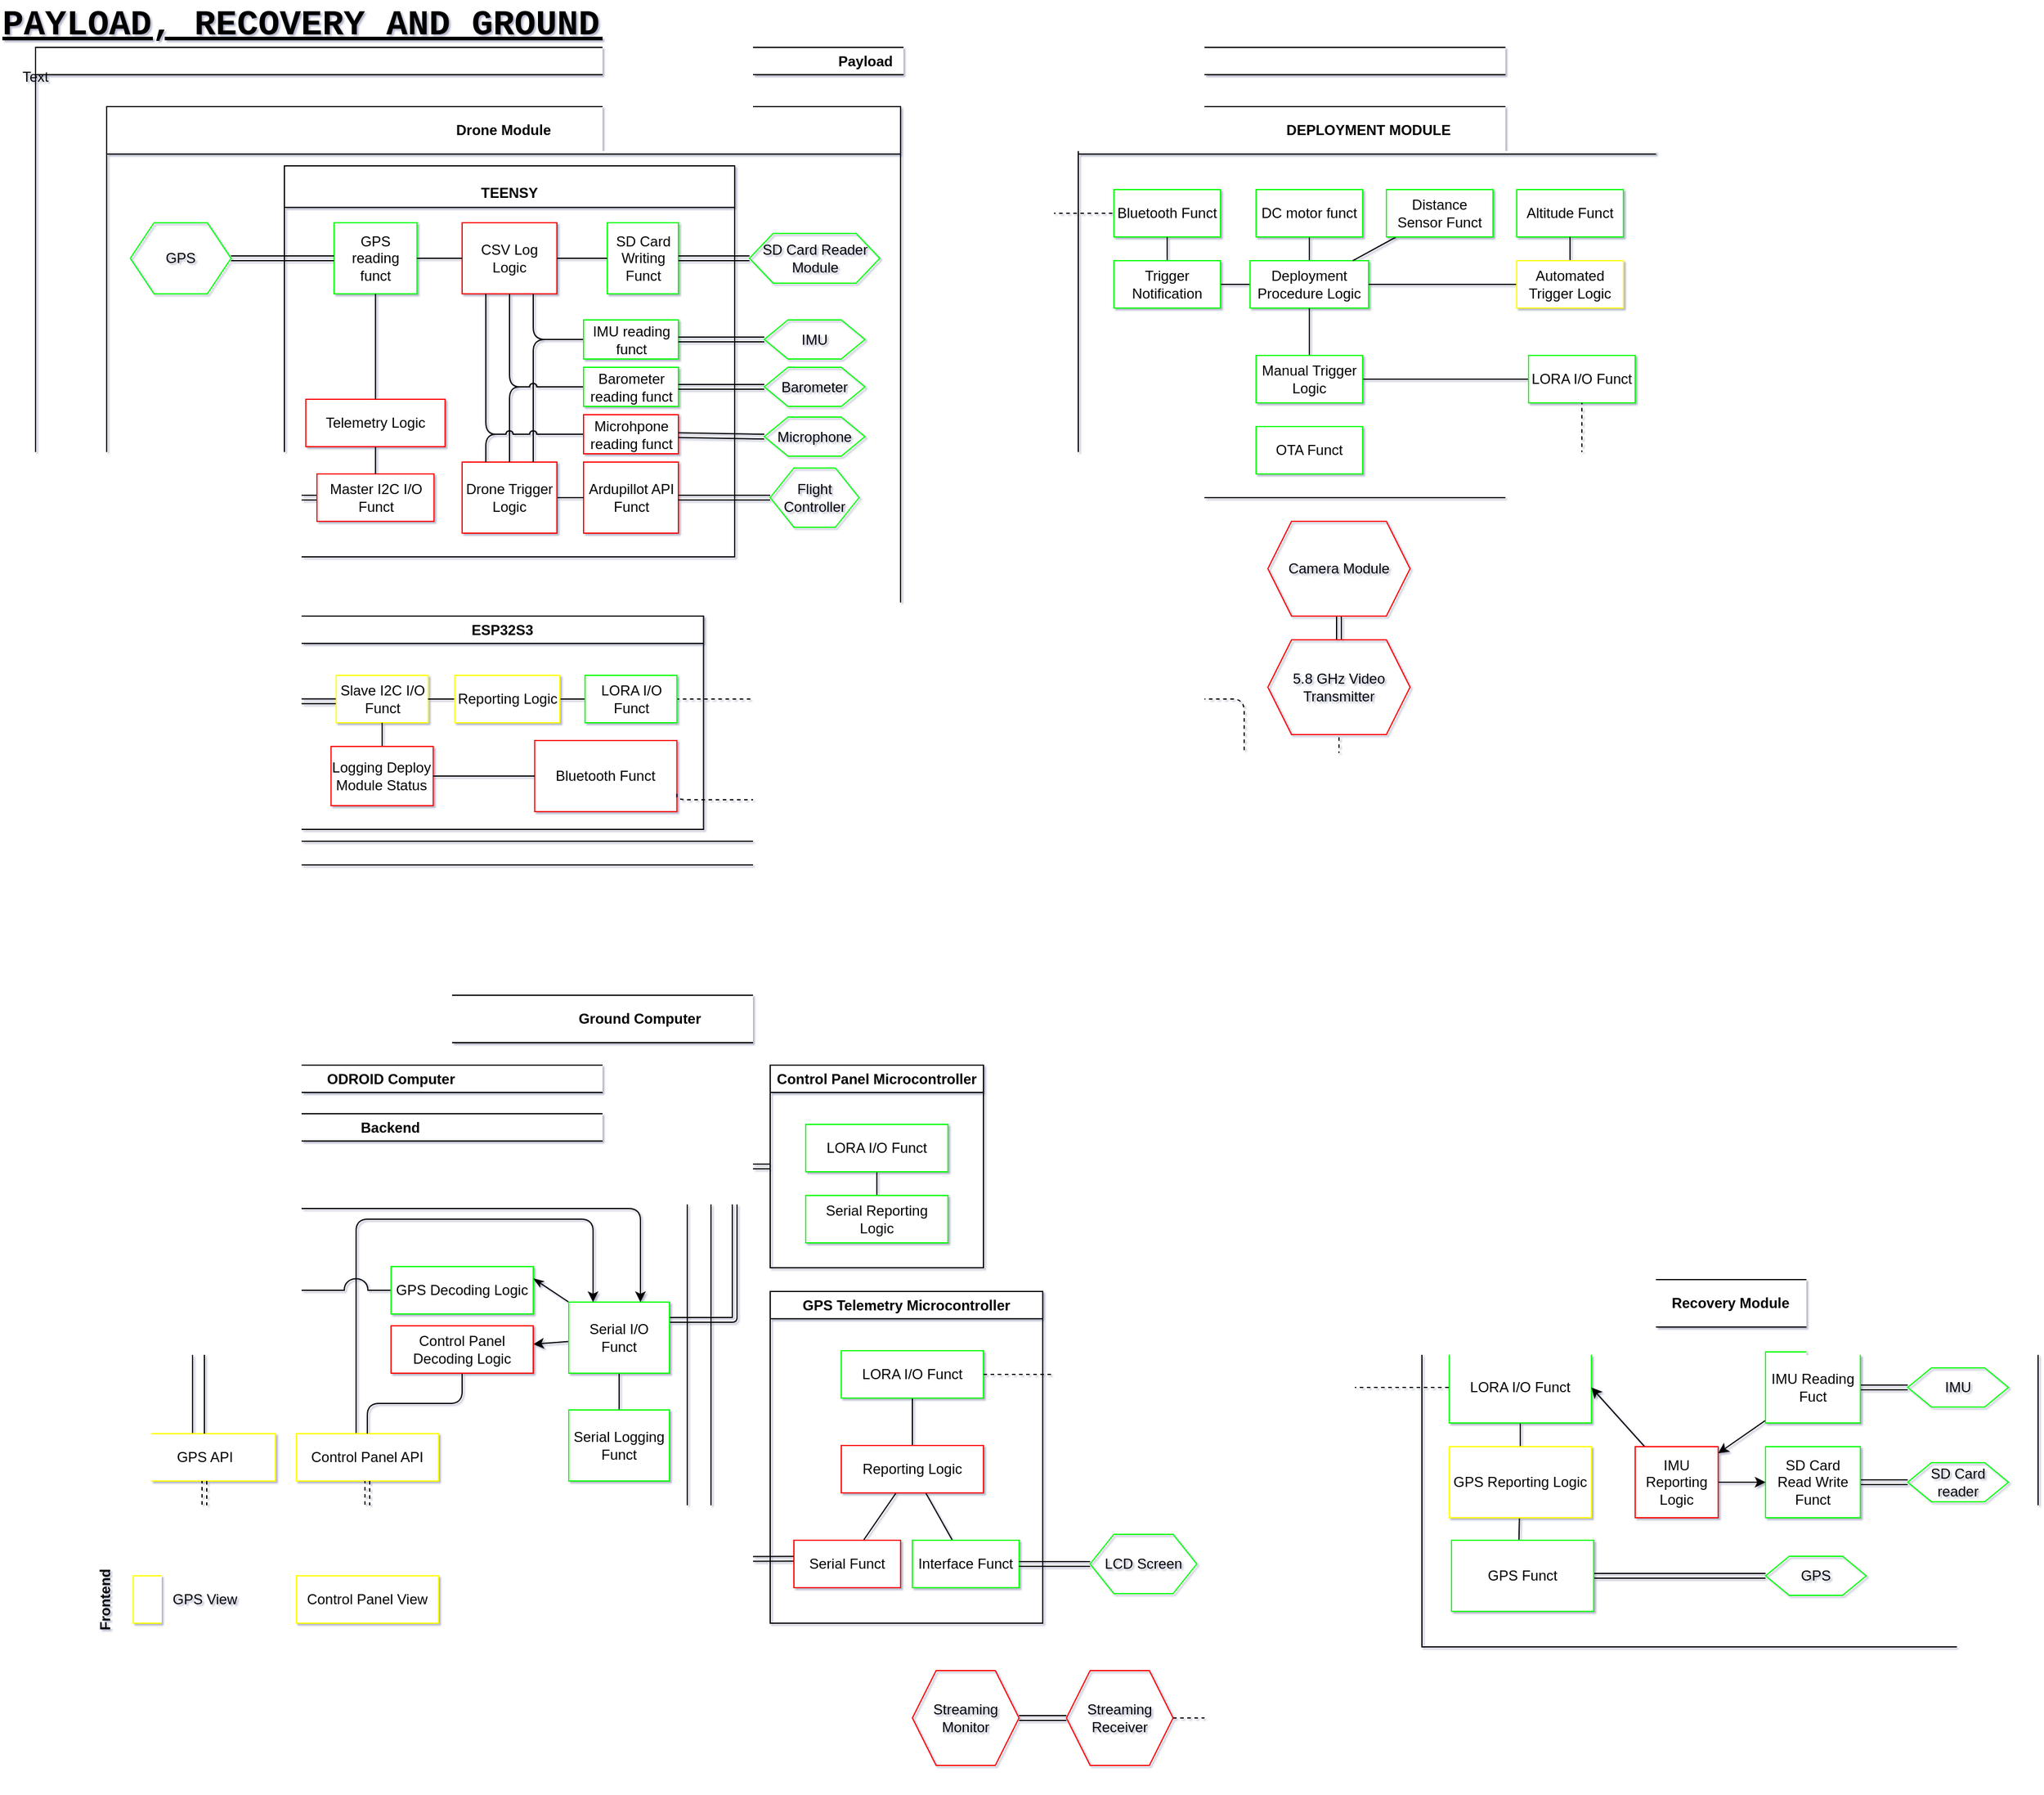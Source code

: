 <mxfile scale="2" border="10" pages="6">
    <diagram id="4QediJ6yFRxEmzGJgpwU" name="Page-2">
        <mxGraphModel dx="1405" dy="627" grid="1" gridSize="10" guides="1" tooltips="1" connect="1" arrows="1" fold="1" page="1" pageScale="1" pageWidth="850" pageHeight="1100" background="none" math="0" shadow="1">
            <root>
                <mxCell id="0"/>
                <mxCell id="1" parent="0"/>
                <mxCell id="gPSL2kvVGcQyYVKuC0gU-1" value="&lt;div style=&quot;font-size: 30px;&quot;&gt;PAYLOAD, RECOVERY AND GROUND STATION v3.0&lt;/div&gt;" style="text;html=1;strokeColor=none;fillColor=none;align=left;verticalAlign=middle;whiteSpace=wrap;rounded=0;fontFamily=Courier New;fontSize=30;fontStyle=5" parent="1" vertex="1">
                    <mxGeometry x="-390" y="90" width="880" height="40" as="geometry"/>
                </mxCell>
                <mxCell id="gPSL2kvVGcQyYVKuC0gU-23" value="Ground Computer" style="swimlane;whiteSpace=wrap;html=1;startSize=40;" parent="1" vertex="1">
                    <mxGeometry x="-350" y="930" width="1000" height="670" as="geometry">
                        <mxRectangle x="110" y="470" width="180" height="40" as="alternateBounds"/>
                    </mxGeometry>
                </mxCell>
                <mxCell id="gPSL2kvVGcQyYVKuC0gU-254" style="edgeStyle=orthogonalEdgeStyle;shape=link;jumpStyle=arc;jumpSize=20;html=1;entryX=1;entryY=0.25;entryDx=0;entryDy=0;fontColor=default;startArrow=none;startFill=0;endArrow=none;endFill=0;" parent="gPSL2kvVGcQyYVKuC0gU-23" source="gPSL2kvVGcQyYVKuC0gU-136" target="gPSL2kvVGcQyYVKuC0gU-139" edge="1">
                    <mxGeometry relative="1" as="geometry">
                        <Array as="points">
                            <mxPoint x="580" y="145"/>
                            <mxPoint x="580" y="274"/>
                        </Array>
                    </mxGeometry>
                </mxCell>
                <mxCell id="gPSL2kvVGcQyYVKuC0gU-136" value="Control Panel Microcontroller" style="swimlane;whiteSpace=wrap;html=1;labelBackgroundColor=none;fontColor=default;" parent="gPSL2kvVGcQyYVKuC0gU-23" vertex="1">
                    <mxGeometry x="610" y="59" width="180" height="171" as="geometry"/>
                </mxCell>
                <mxCell id="gPSL2kvVGcQyYVKuC0gU-144" style="edgeStyle=none;html=1;fontColor=default;startArrow=none;startFill=0;endArrow=none;endFill=0;" parent="gPSL2kvVGcQyYVKuC0gU-136" source="gPSL2kvVGcQyYVKuC0gU-24" target="gPSL2kvVGcQyYVKuC0gU-137" edge="1">
                    <mxGeometry relative="1" as="geometry"/>
                </mxCell>
                <mxCell id="gPSL2kvVGcQyYVKuC0gU-24" value="LORA I/O Funct" style="rounded=0;whiteSpace=wrap;html=1;strokeColor=#00FF00;" parent="gPSL2kvVGcQyYVKuC0gU-136" vertex="1">
                    <mxGeometry x="30" y="50" width="120" height="40" as="geometry"/>
                </mxCell>
                <mxCell id="gPSL2kvVGcQyYVKuC0gU-137" value="Serial Reporting Logic" style="rounded=0;whiteSpace=wrap;html=1;strokeColor=#00FF00;" parent="gPSL2kvVGcQyYVKuC0gU-136" vertex="1">
                    <mxGeometry x="30" y="110" width="120" height="40" as="geometry"/>
                </mxCell>
                <mxCell id="gPSL2kvVGcQyYVKuC0gU-249" value="ODROID Computer" style="swimlane;whiteSpace=wrap;html=1;labelBackgroundColor=none;fontColor=default;gradientColor=none;" parent="gPSL2kvVGcQyYVKuC0gU-23" vertex="1">
                    <mxGeometry x="20" y="59" width="540" height="521" as="geometry">
                        <mxRectangle x="20" y="59" width="150" height="30" as="alternateBounds"/>
                    </mxGeometry>
                </mxCell>
                <mxCell id="gPSL2kvVGcQyYVKuC0gU-138" value="Backend" style="swimlane;whiteSpace=wrap;html=1;labelBackgroundColor=none;fontColor=default;" parent="gPSL2kvVGcQyYVKuC0gU-249" vertex="1">
                    <mxGeometry x="17.5" y="41" width="502.5" height="339" as="geometry"/>
                </mxCell>
                <mxCell id="gPSL2kvVGcQyYVKuC0gU-197" style="jumpStyle=arc;jumpSize=20;html=1;entryX=1;entryY=0.25;entryDx=0;entryDy=0;fontColor=default;startArrow=none;startFill=0;endArrow=classicThin;endFill=1;exitX=0;exitY=0;exitDx=0;exitDy=0;" parent="gPSL2kvVGcQyYVKuC0gU-138" source="gPSL2kvVGcQyYVKuC0gU-139" target="gPSL2kvVGcQyYVKuC0gU-190" edge="1">
                    <mxGeometry relative="1" as="geometry"/>
                </mxCell>
                <mxCell id="gPSL2kvVGcQyYVKuC0gU-198" style="edgeStyle=none;jumpStyle=arc;jumpSize=20;html=1;fontColor=default;startArrow=none;startFill=0;endArrow=classic;endFill=1;" parent="gPSL2kvVGcQyYVKuC0gU-138" source="gPSL2kvVGcQyYVKuC0gU-139" target="gPSL2kvVGcQyYVKuC0gU-192" edge="1">
                    <mxGeometry relative="1" as="geometry"/>
                </mxCell>
                <mxCell id="2F3ha8e2B9ea816BmeLy-65" style="edgeStyle=orthogonalEdgeStyle;html=1;endArrow=none;endFill=0;" parent="gPSL2kvVGcQyYVKuC0gU-138" source="gPSL2kvVGcQyYVKuC0gU-139" target="2F3ha8e2B9ea816BmeLy-64" edge="1">
                    <mxGeometry relative="1" as="geometry"/>
                </mxCell>
                <mxCell id="gPSL2kvVGcQyYVKuC0gU-139" value="Serial I/O Funct" style="rounded=0;whiteSpace=wrap;html=1;strokeColor=#00FF00;" parent="gPSL2kvVGcQyYVKuC0gU-138" vertex="1">
                    <mxGeometry x="402.5" y="159" width="85" height="60" as="geometry"/>
                </mxCell>
                <mxCell id="gPSL2kvVGcQyYVKuC0gU-201" style="edgeStyle=orthogonalEdgeStyle;jumpStyle=arc;jumpSize=20;html=1;fontColor=default;startArrow=none;startFill=0;endArrow=classic;endFill=1;" parent="gPSL2kvVGcQyYVKuC0gU-138" source="gPSL2kvVGcQyYVKuC0gU-140" target="gPSL2kvVGcQyYVKuC0gU-139" edge="1">
                    <mxGeometry relative="1" as="geometry">
                        <mxPoint x="472.5" y="80.0" as="targetPoint"/>
                        <Array as="points">
                            <mxPoint x="85" y="80"/>
                            <mxPoint x="463" y="80"/>
                        </Array>
                    </mxGeometry>
                </mxCell>
                <mxCell id="gPSL2kvVGcQyYVKuC0gU-140" value="GPS API" style="rounded=0;whiteSpace=wrap;html=1;strokeColor=#FFFF00;" parent="gPSL2kvVGcQyYVKuC0gU-138" vertex="1">
                    <mxGeometry x="35" y="270" width="120" height="40" as="geometry"/>
                </mxCell>
                <mxCell id="gPSL2kvVGcQyYVKuC0gU-202" style="edgeStyle=orthogonalEdgeStyle;jumpStyle=arc;jumpSize=20;html=1;entryX=0.25;entryY=0;entryDx=0;entryDy=0;fontColor=default;startArrow=none;startFill=0;endArrow=classic;endFill=1;" parent="gPSL2kvVGcQyYVKuC0gU-138" source="gPSL2kvVGcQyYVKuC0gU-159" target="gPSL2kvVGcQyYVKuC0gU-139" edge="1">
                    <mxGeometry relative="1" as="geometry">
                        <mxPoint x="472.16" y="89.12" as="targetPoint"/>
                        <Array as="points">
                            <mxPoint x="223" y="89"/>
                            <mxPoint x="423" y="89"/>
                            <mxPoint x="423" y="159"/>
                        </Array>
                    </mxGeometry>
                </mxCell>
                <mxCell id="gPSL2kvVGcQyYVKuC0gU-159" value="Control Panel API" style="rounded=0;whiteSpace=wrap;html=1;strokeColor=#FFFF00;" parent="gPSL2kvVGcQyYVKuC0gU-138" vertex="1">
                    <mxGeometry x="172.5" y="270.0" width="120" height="40" as="geometry"/>
                </mxCell>
                <mxCell id="gPSL2kvVGcQyYVKuC0gU-194" style="edgeStyle=orthogonalEdgeStyle;jumpStyle=arc;jumpSize=20;html=1;entryX=0.5;entryY=0;entryDx=0;entryDy=0;fontColor=default;startArrow=none;startFill=0;endArrow=none;endFill=0;" parent="gPSL2kvVGcQyYVKuC0gU-138" source="gPSL2kvVGcQyYVKuC0gU-190" target="gPSL2kvVGcQyYVKuC0gU-140" edge="1">
                    <mxGeometry relative="1" as="geometry"/>
                </mxCell>
                <mxCell id="gPSL2kvVGcQyYVKuC0gU-190" value="GPS Decoding Logic" style="rounded=0;whiteSpace=wrap;html=1;strokeColor=#00FF00;" parent="gPSL2kvVGcQyYVKuC0gU-138" vertex="1">
                    <mxGeometry x="252.5" y="129" width="120" height="40" as="geometry"/>
                </mxCell>
                <mxCell id="gPSL2kvVGcQyYVKuC0gU-195" style="jumpStyle=arc;jumpSize=20;html=1;entryX=0.5;entryY=0;entryDx=0;entryDy=0;fontColor=default;startArrow=none;startFill=0;endArrow=none;endFill=0;edgeStyle=orthogonalEdgeStyle;" parent="gPSL2kvVGcQyYVKuC0gU-138" source="gPSL2kvVGcQyYVKuC0gU-192" target="gPSL2kvVGcQyYVKuC0gU-159" edge="1">
                    <mxGeometry relative="1" as="geometry"/>
                </mxCell>
                <mxCell id="gPSL2kvVGcQyYVKuC0gU-192" value="Control Panel Decoding Logic" style="rounded=0;whiteSpace=wrap;html=1;strokeColor=#FF0000;" parent="gPSL2kvVGcQyYVKuC0gU-138" vertex="1">
                    <mxGeometry x="252.5" y="179" width="120" height="40" as="geometry"/>
                </mxCell>
                <mxCell id="2F3ha8e2B9ea816BmeLy-64" value="Serial Logging Funct" style="rounded=0;whiteSpace=wrap;html=1;strokeColor=#00FF00;" parent="gPSL2kvVGcQyYVKuC0gU-138" vertex="1">
                    <mxGeometry x="402.5" y="250" width="85" height="60" as="geometry"/>
                </mxCell>
                <mxCell id="gPSL2kvVGcQyYVKuC0gU-246" style="edgeStyle=orthogonalEdgeStyle;shape=link;jumpStyle=arc;jumpSize=20;html=1;fontColor=default;startArrow=none;startFill=0;endArrow=none;endFill=0;dashed=1;" parent="gPSL2kvVGcQyYVKuC0gU-249" source="gPSL2kvVGcQyYVKuC0gU-140" target="gPSL2kvVGcQyYVKuC0gU-142" edge="1">
                    <mxGeometry relative="1" as="geometry"/>
                </mxCell>
                <mxCell id="gPSL2kvVGcQyYVKuC0gU-247" style="edgeStyle=orthogonalEdgeStyle;shape=link;jumpStyle=arc;jumpSize=20;html=1;dashed=1;fontColor=default;startArrow=none;startFill=0;endArrow=none;endFill=0;" parent="gPSL2kvVGcQyYVKuC0gU-249" source="gPSL2kvVGcQyYVKuC0gU-159" target="gPSL2kvVGcQyYVKuC0gU-203" edge="1">
                    <mxGeometry relative="1" as="geometry"/>
                </mxCell>
                <mxCell id="gPSL2kvVGcQyYVKuC0gU-245" value="Frontend" style="swimlane;horizontal=0;whiteSpace=wrap;html=1;labelBackgroundColor=none;fontColor=default;gradientColor=none;" parent="gPSL2kvVGcQyYVKuC0gU-249" vertex="1">
                    <mxGeometry x="17.5" y="401" width="312.5" height="100" as="geometry"/>
                </mxCell>
                <mxCell id="gPSL2kvVGcQyYVKuC0gU-142" value="GPS View" style="rounded=0;whiteSpace=wrap;html=1;strokeColor=#FFFF00;" parent="gPSL2kvVGcQyYVKuC0gU-245" vertex="1">
                    <mxGeometry x="35" y="30" width="120" height="40" as="geometry"/>
                </mxCell>
                <mxCell id="gPSL2kvVGcQyYVKuC0gU-203" value="Control Panel View" style="rounded=0;whiteSpace=wrap;html=1;strokeColor=#FFFF00;" parent="gPSL2kvVGcQyYVKuC0gU-245" vertex="1">
                    <mxGeometry x="172.5" y="30" width="120" height="40" as="geometry"/>
                </mxCell>
                <mxCell id="gPSL2kvVGcQyYVKuC0gU-185" value="GPS Telemetry Microcontroller" style="swimlane;whiteSpace=wrap;html=1;labelBackgroundColor=none;fontColor=default;" parent="gPSL2kvVGcQyYVKuC0gU-23" vertex="1">
                    <mxGeometry x="610" y="250" width="230" height="280" as="geometry"/>
                </mxCell>
                <mxCell id="gPSL2kvVGcQyYVKuC0gU-186" style="edgeStyle=none;html=1;fontColor=default;startArrow=none;startFill=0;endArrow=none;endFill=0;" parent="gPSL2kvVGcQyYVKuC0gU-185" source="gPSL2kvVGcQyYVKuC0gU-187" target="gPSL2kvVGcQyYVKuC0gU-188" edge="1">
                    <mxGeometry relative="1" as="geometry"/>
                </mxCell>
                <mxCell id="gPSL2kvVGcQyYVKuC0gU-187" value="LORA I/O Funct" style="rounded=0;whiteSpace=wrap;html=1;strokeColor=#00FF00;" parent="gPSL2kvVGcQyYVKuC0gU-185" vertex="1">
                    <mxGeometry x="60" y="50" width="120" height="40" as="geometry"/>
                </mxCell>
                <mxCell id="_GHLLQImxxOvS69e7ARH-34" style="edgeStyle=none;html=1;endArrow=none;endFill=0;" parent="gPSL2kvVGcQyYVKuC0gU-185" source="gPSL2kvVGcQyYVKuC0gU-188" target="_GHLLQImxxOvS69e7ARH-33" edge="1">
                    <mxGeometry relative="1" as="geometry"/>
                </mxCell>
                <mxCell id="_GHLLQImxxOvS69e7ARH-35" style="edgeStyle=none;html=1;endArrow=none;endFill=0;" parent="gPSL2kvVGcQyYVKuC0gU-185" source="gPSL2kvVGcQyYVKuC0gU-188" target="_GHLLQImxxOvS69e7ARH-32" edge="1">
                    <mxGeometry relative="1" as="geometry"/>
                </mxCell>
                <mxCell id="gPSL2kvVGcQyYVKuC0gU-188" value="Reporting Logic" style="rounded=0;whiteSpace=wrap;html=1;strokeColor=#FF0000;" parent="gPSL2kvVGcQyYVKuC0gU-185" vertex="1">
                    <mxGeometry x="60" y="130" width="120" height="40" as="geometry"/>
                </mxCell>
                <mxCell id="_GHLLQImxxOvS69e7ARH-32" value="Interface Funct" style="rounded=0;whiteSpace=wrap;html=1;strokeColor=#00FF00;" parent="gPSL2kvVGcQyYVKuC0gU-185" vertex="1">
                    <mxGeometry x="120" y="210" width="90" height="40" as="geometry"/>
                </mxCell>
                <mxCell id="_GHLLQImxxOvS69e7ARH-33" value="Serial Funct" style="rounded=0;whiteSpace=wrap;html=1;strokeColor=#FF0000;" parent="gPSL2kvVGcQyYVKuC0gU-185" vertex="1">
                    <mxGeometry x="20" y="210" width="90" height="40" as="geometry"/>
                </mxCell>
                <mxCell id="gPSL2kvVGcQyYVKuC0gU-273" style="shape=link;jumpStyle=gap;jumpSize=20;html=1;fontColor=default;startArrow=none;startFill=0;endArrow=none;endFill=0;entryX=-0.004;entryY=0.392;entryDx=0;entryDy=0;entryPerimeter=0;edgeStyle=orthogonalEdgeStyle;exitX=1;exitY=0.75;exitDx=0;exitDy=0;" parent="gPSL2kvVGcQyYVKuC0gU-23" source="gPSL2kvVGcQyYVKuC0gU-139" target="_GHLLQImxxOvS69e7ARH-33" edge="1">
                    <mxGeometry relative="1" as="geometry">
                        <Array as="points">
                            <mxPoint x="580" y="304"/>
                            <mxPoint x="580" y="476"/>
                        </Array>
                        <mxPoint x="730" y="580" as="targetPoint"/>
                    </mxGeometry>
                </mxCell>
                <mxCell id="2F3ha8e2B9ea816BmeLy-62" value="Streaming Monitor" style="shape=hexagon;perimeter=hexagonPerimeter2;whiteSpace=wrap;html=1;fixedSize=1;strokeColor=#FF0000;fillColor=none;" parent="gPSL2kvVGcQyYVKuC0gU-23" vertex="1">
                    <mxGeometry x="730" y="570" width="90" height="80" as="geometry"/>
                </mxCell>
                <mxCell id="2F3ha8e2B9ea816BmeLy-61" value="Streaming Receiver" style="shape=hexagon;perimeter=hexagonPerimeter2;whiteSpace=wrap;html=1;fixedSize=1;strokeColor=#FF0000;fillColor=none;" parent="gPSL2kvVGcQyYVKuC0gU-23" vertex="1">
                    <mxGeometry x="860" y="570" width="90" height="80" as="geometry"/>
                </mxCell>
                <mxCell id="2F3ha8e2B9ea816BmeLy-63" style="shape=link;html=1;entryX=0;entryY=0.5;entryDx=0;entryDy=0;endArrow=none;endFill=0;edgeStyle=orthogonalEdgeStyle;" parent="gPSL2kvVGcQyYVKuC0gU-23" source="2F3ha8e2B9ea816BmeLy-62" target="2F3ha8e2B9ea816BmeLy-61" edge="1">
                    <mxGeometry relative="1" as="geometry"/>
                </mxCell>
                <mxCell id="2F3ha8e2B9ea816BmeLy-66" value="LCD Screen" style="shape=hexagon;perimeter=hexagonPerimeter2;whiteSpace=wrap;html=1;fixedSize=1;strokeColor=#00FF00;fillColor=none;" parent="gPSL2kvVGcQyYVKuC0gU-23" vertex="1">
                    <mxGeometry x="880" y="455" width="90" height="50" as="geometry"/>
                </mxCell>
                <mxCell id="2F3ha8e2B9ea816BmeLy-67" style="edgeStyle=orthogonalEdgeStyle;html=1;endArrow=none;endFill=0;shape=link;" parent="gPSL2kvVGcQyYVKuC0gU-23" source="_GHLLQImxxOvS69e7ARH-32" target="2F3ha8e2B9ea816BmeLy-66" edge="1">
                    <mxGeometry relative="1" as="geometry"/>
                </mxCell>
                <mxCell id="gPSL2kvVGcQyYVKuC0gU-86" value="" style="endArrow=none;html=1;dashed=1;fontColor=default;exitX=1;exitY=0.5;exitDx=0;exitDy=0;startArrow=none;startFill=0;endFill=0;entryX=1;entryY=0.5;entryDx=0;entryDy=0;jumpStyle=arc;jumpSize=10;edgeStyle=orthogonalEdgeStyle;" parent="1" source="gPSL2kvVGcQyYVKuC0gU-24" target="gPSL2kvVGcQyYVKuC0gU-228" edge="1">
                    <mxGeometry relative="1" as="geometry">
                        <mxPoint x="310" y="500" as="sourcePoint"/>
                        <mxPoint x="230" y="790" as="targetPoint"/>
                        <Array as="points">
                            <mxPoint x="660" y="1059"/>
                            <mxPoint x="660" y="680"/>
                        </Array>
                    </mxGeometry>
                </mxCell>
                <mxCell id="gPSL2kvVGcQyYVKuC0gU-87" value="" style="shape=mxgraph.cisco.wireless.wireless_transport;html=1;pointerEvents=1;dashed=0;fillColor=#036897;strokeColor=#ffffff;strokeWidth=2;verticalLabelPosition=bottom;verticalAlign=top;align=center;outlineConnect=0;labelBackgroundColor=none;fontColor=default;" parent="gPSL2kvVGcQyYVKuC0gU-86" vertex="1">
                    <mxGeometry width="30" height="20" relative="1" as="geometry">
                        <mxPoint x="-10" y="-5" as="offset"/>
                    </mxGeometry>
                </mxCell>
                <mxCell id="gPSL2kvVGcQyYVKuC0gU-102" value="Recovery Module" style="swimlane;labelBackgroundColor=none;fontColor=default;html=1;startSize=40;" parent="1" vertex="1">
                    <mxGeometry x="810" y="1170" width="520" height="310" as="geometry"/>
                </mxCell>
                <mxCell id="gPSL2kvVGcQyYVKuC0gU-112" style="edgeStyle=none;html=1;fontColor=default;startArrow=none;startFill=0;endArrow=none;endFill=0;exitX=0.474;exitY=-0.006;exitDx=0;exitDy=0;exitPerimeter=0;" parent="gPSL2kvVGcQyYVKuC0gU-102" source="gPSL2kvVGcQyYVKuC0gU-263" target="gPSL2kvVGcQyYVKuC0gU-109" edge="1">
                    <mxGeometry relative="1" as="geometry">
                        <mxPoint x="100" y="224" as="sourcePoint"/>
                    </mxGeometry>
                </mxCell>
                <mxCell id="gPSL2kvVGcQyYVKuC0gU-111" style="edgeStyle=none;html=1;fontColor=default;startArrow=none;startFill=0;endArrow=none;endFill=0;" parent="gPSL2kvVGcQyYVKuC0gU-102" source="gPSL2kvVGcQyYVKuC0gU-107" target="gPSL2kvVGcQyYVKuC0gU-109" edge="1">
                    <mxGeometry relative="1" as="geometry"/>
                </mxCell>
                <mxCell id="gPSL2kvVGcQyYVKuC0gU-107" value="LORA I/O Funct" style="rounded=0;whiteSpace=wrap;html=1;labelBackgroundColor=none;fontColor=default;strokeColor=#00FF00;" parent="gPSL2kvVGcQyYVKuC0gU-102" vertex="1">
                    <mxGeometry x="23" y="61" width="120" height="60" as="geometry"/>
                </mxCell>
                <mxCell id="gPSL2kvVGcQyYVKuC0gU-109" value="GPS Reporting Logic" style="rounded=0;whiteSpace=wrap;html=1;labelBackgroundColor=none;fontColor=default;strokeColor=#FFFF00;" parent="gPSL2kvVGcQyYVKuC0gU-102" vertex="1">
                    <mxGeometry x="23" y="141" width="120" height="60" as="geometry"/>
                </mxCell>
                <mxCell id="76" style="edgeStyle=none;shape=link;html=1;entryX=0;entryY=0.5;entryDx=0;entryDy=0;" edge="1" parent="gPSL2kvVGcQyYVKuC0gU-102" source="gPSL2kvVGcQyYVKuC0gU-263" target="75">
                    <mxGeometry relative="1" as="geometry"/>
                </mxCell>
                <mxCell id="gPSL2kvVGcQyYVKuC0gU-263" value="GPS Funct" style="rounded=0;whiteSpace=wrap;html=1;labelBackgroundColor=none;fontColor=default;strokeColor=#00FF00;" parent="gPSL2kvVGcQyYVKuC0gU-102" vertex="1">
                    <mxGeometry x="25" y="220" width="120" height="60" as="geometry"/>
                </mxCell>
                <mxCell id="74" value="IMU" style="shape=hexagon;perimeter=hexagonPerimeter2;whiteSpace=wrap;html=1;fixedSize=1;strokeColor=#00FF00;fillColor=none;" vertex="1" parent="gPSL2kvVGcQyYVKuC0gU-102">
                    <mxGeometry x="410" y="74.5" width="85" height="33" as="geometry"/>
                </mxCell>
                <mxCell id="75" value="GPS" style="shape=hexagon;perimeter=hexagonPerimeter2;whiteSpace=wrap;html=1;fixedSize=1;strokeColor=#00FF00;fillColor=none;" vertex="1" parent="gPSL2kvVGcQyYVKuC0gU-102">
                    <mxGeometry x="290" y="233.5" width="85" height="33" as="geometry"/>
                </mxCell>
                <mxCell id="78" style="edgeStyle=none;shape=link;html=1;entryX=0;entryY=0.5;entryDx=0;entryDy=0;" edge="1" parent="gPSL2kvVGcQyYVKuC0gU-102" source="77" target="74">
                    <mxGeometry relative="1" as="geometry"/>
                </mxCell>
                <mxCell id="85" style="edgeStyle=none;html=1;" edge="1" parent="gPSL2kvVGcQyYVKuC0gU-102" source="77" target="82">
                    <mxGeometry relative="1" as="geometry"/>
                </mxCell>
                <mxCell id="77" value="IMU Reading Fuct" style="rounded=0;whiteSpace=wrap;html=1;labelBackgroundColor=none;fontColor=default;strokeColor=#00FF00;" vertex="1" parent="gPSL2kvVGcQyYVKuC0gU-102">
                    <mxGeometry x="290" y="61" width="80" height="60" as="geometry"/>
                </mxCell>
                <mxCell id="79" value="SD Card reader" style="shape=hexagon;perimeter=hexagonPerimeter2;whiteSpace=wrap;html=1;fixedSize=1;strokeColor=#00FF00;fillColor=none;" vertex="1" parent="gPSL2kvVGcQyYVKuC0gU-102">
                    <mxGeometry x="410" y="154.5" width="85" height="33" as="geometry"/>
                </mxCell>
                <mxCell id="81" style="edgeStyle=none;shape=link;html=1;" edge="1" parent="gPSL2kvVGcQyYVKuC0gU-102" source="80" target="79">
                    <mxGeometry relative="1" as="geometry"/>
                </mxCell>
                <mxCell id="80" value="SD Card Read Write Funct" style="rounded=0;whiteSpace=wrap;html=1;labelBackgroundColor=none;fontColor=default;strokeColor=#00FF00;" vertex="1" parent="gPSL2kvVGcQyYVKuC0gU-102">
                    <mxGeometry x="290" y="141" width="80" height="60" as="geometry"/>
                </mxCell>
                <mxCell id="83" style="edgeStyle=none;html=1;entryX=0;entryY=0.5;entryDx=0;entryDy=0;" edge="1" parent="gPSL2kvVGcQyYVKuC0gU-102" source="82" target="80">
                    <mxGeometry relative="1" as="geometry"/>
                </mxCell>
                <mxCell id="87" style="edgeStyle=none;html=1;entryX=1;entryY=0.5;entryDx=0;entryDy=0;" edge="1" parent="gPSL2kvVGcQyYVKuC0gU-102" source="82" target="gPSL2kvVGcQyYVKuC0gU-107">
                    <mxGeometry relative="1" as="geometry"/>
                </mxCell>
                <mxCell id="82" value="IMU Reporting Logic" style="rounded=0;whiteSpace=wrap;html=1;labelBackgroundColor=none;fontColor=default;strokeColor=#FF0000;" vertex="1" parent="gPSL2kvVGcQyYVKuC0gU-102">
                    <mxGeometry x="180" y="141" width="70" height="60" as="geometry"/>
                </mxCell>
                <mxCell id="gPSL2kvVGcQyYVKuC0gU-104" value="" style="endArrow=none;html=1;dashed=1;fontColor=default;exitX=1;exitY=0.5;exitDx=0;exitDy=0;entryX=0;entryY=0.5;entryDx=0;entryDy=0;startArrow=none;startFill=0;endFill=0;edgeStyle=orthogonalEdgeStyle;" parent="1" source="gPSL2kvVGcQyYVKuC0gU-187" target="gPSL2kvVGcQyYVKuC0gU-107" edge="1">
                    <mxGeometry relative="1" as="geometry">
                        <mxPoint x="540" y="846.85" as="sourcePoint"/>
                        <mxPoint x="540.47" y="745.45" as="targetPoint"/>
                    </mxGeometry>
                </mxCell>
                <mxCell id="gPSL2kvVGcQyYVKuC0gU-105" value="" style="shape=mxgraph.cisco.wireless.wireless_transport;html=1;pointerEvents=1;dashed=0;fillColor=#036897;strokeColor=#ffffff;strokeWidth=2;verticalLabelPosition=bottom;verticalAlign=top;align=center;outlineConnect=0;labelBackgroundColor=none;fontColor=default;" parent="gPSL2kvVGcQyYVKuC0gU-104" vertex="1">
                    <mxGeometry width="30" height="20" relative="1" as="geometry">
                        <mxPoint x="-7" y="-9" as="offset"/>
                    </mxGeometry>
                </mxCell>
                <mxCell id="gPSL2kvVGcQyYVKuC0gU-171" value="Payload" style="swimlane;labelBackgroundColor=none;fontColor=default;gradientColor=none;html=1;" parent="1" vertex="1">
                    <mxGeometry x="-360" y="130" width="1400" height="690" as="geometry"/>
                </mxCell>
                <mxCell id="gPSL2kvVGcQyYVKuC0gU-21" value="DEPLOYMENT MODULE" style="swimlane;whiteSpace=wrap;html=1;startSize=40;" parent="gPSL2kvVGcQyYVKuC0gU-171" vertex="1">
                    <mxGeometry x="880" y="50" width="490" height="330" as="geometry">
                        <mxRectangle x="370" y="80" width="180" height="40" as="alternateBounds"/>
                    </mxGeometry>
                </mxCell>
                <mxCell id="gPSL2kvVGcQyYVKuC0gU-124" style="edgeStyle=none;html=1;fontColor=default;startArrow=none;startFill=0;endArrow=none;endFill=0;" parent="gPSL2kvVGcQyYVKuC0gU-21" source="gPSL2kvVGcQyYVKuC0gU-22" target="gPSL2kvVGcQyYVKuC0gU-117" edge="1">
                    <mxGeometry relative="1" as="geometry"/>
                </mxCell>
                <mxCell id="gPSL2kvVGcQyYVKuC0gU-22" value="DC motor funct" style="rounded=0;whiteSpace=wrap;html=1;strokeColor=#00FF00;" parent="gPSL2kvVGcQyYVKuC0gU-21" vertex="1">
                    <mxGeometry x="150" y="70" width="90" height="40" as="geometry"/>
                </mxCell>
                <mxCell id="gPSL2kvVGcQyYVKuC0gU-114" value="Bluetooth Funct" style="rounded=0;whiteSpace=wrap;html=1;strokeColor=#00FF00;" parent="gPSL2kvVGcQyYVKuC0gU-21" vertex="1">
                    <mxGeometry x="30" y="70" width="90" height="40" as="geometry"/>
                </mxCell>
                <mxCell id="gPSL2kvVGcQyYVKuC0gU-115" value="Altitude Funct" style="rounded=0;whiteSpace=wrap;html=1;strokeColor=#00FF00;" parent="gPSL2kvVGcQyYVKuC0gU-21" vertex="1">
                    <mxGeometry x="370" y="70" width="90" height="40" as="geometry"/>
                </mxCell>
                <mxCell id="18" style="edgeStyle=none;jumpStyle=arc;jumpSize=16;html=1;endArrow=none;endFill=0;" parent="gPSL2kvVGcQyYVKuC0gU-21" source="gPSL2kvVGcQyYVKuC0gU-117" target="gPSL2kvVGcQyYVKuC0gU-126" edge="1">
                    <mxGeometry relative="1" as="geometry"/>
                </mxCell>
                <mxCell id="gPSL2kvVGcQyYVKuC0gU-117" value="Deployment Procedure Logic" style="rounded=0;whiteSpace=wrap;html=1;strokeColor=#00FF00;" parent="gPSL2kvVGcQyYVKuC0gU-21" vertex="1">
                    <mxGeometry x="145" y="130" width="100" height="40" as="geometry"/>
                </mxCell>
                <mxCell id="gPSL2kvVGcQyYVKuC0gU-128" style="edgeStyle=none;html=1;fontColor=default;startArrow=none;startFill=0;endArrow=none;endFill=0;" parent="gPSL2kvVGcQyYVKuC0gU-21" source="gPSL2kvVGcQyYVKuC0gU-118" target="gPSL2kvVGcQyYVKuC0gU-115" edge="1">
                    <mxGeometry relative="1" as="geometry"/>
                </mxCell>
                <mxCell id="17" style="edgeStyle=none;jumpStyle=arc;jumpSize=16;html=1;endArrow=none;endFill=0;" parent="gPSL2kvVGcQyYVKuC0gU-21" source="gPSL2kvVGcQyYVKuC0gU-118" target="gPSL2kvVGcQyYVKuC0gU-117" edge="1">
                    <mxGeometry relative="1" as="geometry"/>
                </mxCell>
                <mxCell id="gPSL2kvVGcQyYVKuC0gU-118" value="Automated Trigger Logic" style="rounded=0;whiteSpace=wrap;html=1;strokeColor=#FFFF00;" parent="gPSL2kvVGcQyYVKuC0gU-21" vertex="1">
                    <mxGeometry x="370" y="130" width="90" height="40" as="geometry"/>
                </mxCell>
                <mxCell id="gPSL2kvVGcQyYVKuC0gU-127" style="edgeStyle=none;html=1;fontColor=default;startArrow=none;startFill=0;endArrow=none;endFill=0;" parent="gPSL2kvVGcQyYVKuC0gU-21" source="gPSL2kvVGcQyYVKuC0gU-126" target="gPSL2kvVGcQyYVKuC0gU-114" edge="1">
                    <mxGeometry relative="1" as="geometry"/>
                </mxCell>
                <mxCell id="gPSL2kvVGcQyYVKuC0gU-126" value="Trigger Notification" style="rounded=0;whiteSpace=wrap;html=1;strokeColor=#00FF00;" parent="gPSL2kvVGcQyYVKuC0gU-21" vertex="1">
                    <mxGeometry x="30" y="130" width="90" height="40" as="geometry"/>
                </mxCell>
                <mxCell id="27" style="edgeStyle=none;jumpStyle=arc;jumpSize=16;html=1;endArrow=none;endFill=0;" parent="gPSL2kvVGcQyYVKuC0gU-21" source="19" target="24" edge="1">
                    <mxGeometry relative="1" as="geometry"/>
                </mxCell>
                <mxCell id="19" value="LORA I/O Funct" style="rounded=0;whiteSpace=wrap;html=1;strokeColor=#00FF00;" parent="gPSL2kvVGcQyYVKuC0gU-21" vertex="1">
                    <mxGeometry x="380" y="210" width="90" height="40" as="geometry"/>
                </mxCell>
                <mxCell id="29" style="jumpStyle=arc;jumpSize=16;html=1;endArrow=none;endFill=0;" parent="gPSL2kvVGcQyYVKuC0gU-21" source="24" target="gPSL2kvVGcQyYVKuC0gU-117" edge="1">
                    <mxGeometry relative="1" as="geometry"/>
                </mxCell>
                <mxCell id="24" value="Manual Trigger Logic" style="rounded=0;whiteSpace=wrap;html=1;strokeColor=#00FF00;" parent="gPSL2kvVGcQyYVKuC0gU-21" vertex="1">
                    <mxGeometry x="150" y="210" width="90" height="40" as="geometry"/>
                </mxCell>
                <mxCell id="38" value="OTA Funct" style="rounded=0;whiteSpace=wrap;html=1;strokeColor=#00FF00;" parent="gPSL2kvVGcQyYVKuC0gU-21" vertex="1">
                    <mxGeometry x="150" y="270" width="90" height="40" as="geometry"/>
                </mxCell>
                <mxCell id="72" style="jumpStyle=arc;html=1;endArrow=none;endFill=0;" parent="gPSL2kvVGcQyYVKuC0gU-21" source="71" target="gPSL2kvVGcQyYVKuC0gU-117" edge="1">
                    <mxGeometry relative="1" as="geometry"/>
                </mxCell>
                <mxCell id="71" value="Distance Sensor Funct" style="rounded=0;whiteSpace=wrap;html=1;strokeColor=#00FF00;" parent="gPSL2kvVGcQyYVKuC0gU-21" vertex="1">
                    <mxGeometry x="260" y="70" width="90" height="40" as="geometry"/>
                </mxCell>
                <mxCell id="gPSL2kvVGcQyYVKuC0gU-17" value="Drone Module" style="swimlane;whiteSpace=wrap;html=1;startSize=40;" parent="gPSL2kvVGcQyYVKuC0gU-171" vertex="1">
                    <mxGeometry x="60" y="50" width="670" height="620" as="geometry">
                        <mxRectangle x="40" y="80" width="180" height="40" as="alternateBounds"/>
                    </mxGeometry>
                </mxCell>
                <mxCell id="gPSL2kvVGcQyYVKuC0gU-222" value="ESP32S3" style="swimlane;whiteSpace=wrap;html=1;labelBackgroundColor=none;fontColor=default;gradientColor=none;" parent="gPSL2kvVGcQyYVKuC0gU-17" vertex="1">
                    <mxGeometry x="163.75" y="430" width="340" height="180" as="geometry"/>
                </mxCell>
                <mxCell id="gPSL2kvVGcQyYVKuC0gU-250" style="edgeStyle=orthogonalEdgeStyle;jumpStyle=arc;jumpSize=20;html=1;fontColor=default;startArrow=none;startFill=0;endArrow=none;endFill=0;" parent="gPSL2kvVGcQyYVKuC0gU-222" source="gPSL2kvVGcQyYVKuC0gU-228" target="gPSL2kvVGcQyYVKuC0gU-231" edge="1">
                    <mxGeometry relative="1" as="geometry"/>
                </mxCell>
                <mxCell id="gPSL2kvVGcQyYVKuC0gU-228" value="LORA I/O Funct" style="rounded=0;whiteSpace=wrap;html=1;strokeColor=#00FF00;" parent="gPSL2kvVGcQyYVKuC0gU-222" vertex="1">
                    <mxGeometry x="240" y="50" width="77.5" height="40" as="geometry"/>
                </mxCell>
                <mxCell id="gPSL2kvVGcQyYVKuC0gU-229" value="Slave I2C I/O Funct" style="rounded=0;whiteSpace=wrap;html=1;strokeColor=#FFFF00;" parent="gPSL2kvVGcQyYVKuC0gU-222" vertex="1">
                    <mxGeometry x="30" y="50" width="77.5" height="40" as="geometry"/>
                </mxCell>
                <mxCell id="gPSL2kvVGcQyYVKuC0gU-251" style="edgeStyle=orthogonalEdgeStyle;jumpStyle=arc;jumpSize=20;html=1;entryX=1;entryY=0.5;entryDx=0;entryDy=0;fontColor=default;startArrow=none;startFill=0;endArrow=none;endFill=0;" parent="gPSL2kvVGcQyYVKuC0gU-222" source="gPSL2kvVGcQyYVKuC0gU-231" target="gPSL2kvVGcQyYVKuC0gU-229" edge="1">
                    <mxGeometry relative="1" as="geometry"/>
                </mxCell>
                <mxCell id="gPSL2kvVGcQyYVKuC0gU-231" value="Reporting Logic" style="rounded=0;whiteSpace=wrap;html=1;strokeColor=#FFFF00;" parent="gPSL2kvVGcQyYVKuC0gU-222" vertex="1">
                    <mxGeometry x="130" y="50" width="88.75" height="40" as="geometry"/>
                </mxCell>
                <mxCell id="gPSL2kvVGcQyYVKuC0gU-205" value="Bluetooth Funct" style="rounded=0;whiteSpace=wrap;html=1;strokeColor=#FF0000;" parent="gPSL2kvVGcQyYVKuC0gU-222" vertex="1">
                    <mxGeometry x="197.5" y="105" width="120" height="60" as="geometry"/>
                </mxCell>
                <mxCell id="4" style="edgeStyle=none;html=1;endArrow=none;endFill=0;" parent="gPSL2kvVGcQyYVKuC0gU-222" source="gPSL2kvVGcQyYVKuC0gU-211" target="gPSL2kvVGcQyYVKuC0gU-229" edge="1">
                    <mxGeometry relative="1" as="geometry"/>
                </mxCell>
                <mxCell id="gPSL2kvVGcQyYVKuC0gU-211" value="Logging Deploy Module Status" style="rounded=0;whiteSpace=wrap;html=1;strokeColor=#FF0000;" parent="gPSL2kvVGcQyYVKuC0gU-222" vertex="1">
                    <mxGeometry x="25.62" y="110" width="86.25" height="50" as="geometry"/>
                </mxCell>
                <mxCell id="gPSL2kvVGcQyYVKuC0gU-212" style="edgeStyle=none;jumpStyle=arc;jumpSize=20;html=1;entryX=0;entryY=0.5;entryDx=0;entryDy=0;fontColor=default;startArrow=none;startFill=0;endArrow=none;endFill=0;" parent="gPSL2kvVGcQyYVKuC0gU-222" source="gPSL2kvVGcQyYVKuC0gU-211" target="gPSL2kvVGcQyYVKuC0gU-205" edge="1">
                    <mxGeometry relative="1" as="geometry"/>
                </mxCell>
                <mxCell id="gPSL2kvVGcQyYVKuC0gU-266" style="edgeStyle=orthogonalEdgeStyle;shape=link;jumpStyle=gap;jumpSize=20;html=1;entryX=-0.005;entryY=0.547;entryDx=0;entryDy=0;fontColor=default;startArrow=none;startFill=0;endArrow=none;endFill=0;entryPerimeter=0;" parent="gPSL2kvVGcQyYVKuC0gU-17" source="gPSL2kvVGcQyYVKuC0gU-259" target="gPSL2kvVGcQyYVKuC0gU-229" edge="1">
                    <mxGeometry relative="1" as="geometry">
                        <Array as="points">
                            <mxPoint x="120" y="330"/>
                            <mxPoint x="120" y="502"/>
                        </Array>
                    </mxGeometry>
                </mxCell>
                <mxCell id="gPSL2kvVGcQyYVKuC0gU-276" value="&lt;font face=&quot;Helvetica&quot; style=&quot;font-size: 12px;&quot;&gt;TEENSY&lt;/font&gt;" style="swimlane;whiteSpace=wrap;html=1;labelBackgroundColor=none;fontFamily=Courier New;fontSize=30;fontColor=default;gradientColor=none;startSize=35;align=center;verticalAlign=middle;" parent="gPSL2kvVGcQyYVKuC0gU-17" vertex="1">
                    <mxGeometry x="150" y="50" width="380" height="330" as="geometry"/>
                </mxCell>
                <mxCell id="gPSL2kvVGcQyYVKuC0gU-259" value="Master I2C I/O Funct" style="rounded=0;whiteSpace=wrap;html=1;strokeColor=#FF0000;" parent="gPSL2kvVGcQyYVKuC0gU-276" vertex="1">
                    <mxGeometry x="27.5" y="260" width="98.75" height="40" as="geometry"/>
                </mxCell>
                <mxCell id="gPSL2kvVGcQyYVKuC0gU-235" value="Telemetry Logic" style="rounded=0;whiteSpace=wrap;html=1;strokeColor=#FF0000;" parent="gPSL2kvVGcQyYVKuC0gU-276" vertex="1">
                    <mxGeometry x="18.13" y="197" width="117.5" height="40" as="geometry"/>
                </mxCell>
                <mxCell id="gPSL2kvVGcQyYVKuC0gU-206" value="CSV Log Logic" style="rounded=0;whiteSpace=wrap;html=1;strokeColor=#FF0000;" parent="gPSL2kvVGcQyYVKuC0gU-276" vertex="1">
                    <mxGeometry x="150" y="48" width="80" height="60" as="geometry"/>
                </mxCell>
                <mxCell id="gPSL2kvVGcQyYVKuC0gU-238" style="edgeStyle=none;jumpStyle=arc;jumpSize=20;html=1;fontColor=default;startArrow=none;startFill=0;endArrow=none;endFill=0;exitX=0.5;exitY=0;exitDx=0;exitDy=0;" parent="gPSL2kvVGcQyYVKuC0gU-276" source="gPSL2kvVGcQyYVKuC0gU-259" target="gPSL2kvVGcQyYVKuC0gU-235" edge="1">
                    <mxGeometry relative="1" as="geometry">
                        <mxPoint x="-135.375" y="360" as="sourcePoint"/>
                    </mxGeometry>
                </mxCell>
                <mxCell id="13" value="Ardupillot API Funct" style="rounded=0;whiteSpace=wrap;html=1;strokeColor=#FF0000;" parent="gPSL2kvVGcQyYVKuC0gU-276" vertex="1">
                    <mxGeometry x="252.5" y="250" width="80" height="60" as="geometry"/>
                </mxCell>
                <mxCell id="35" style="edgeStyle=none;jumpStyle=arc;jumpSize=16;html=1;endArrow=none;endFill=0;" parent="gPSL2kvVGcQyYVKuC0gU-276" source="34" target="13" edge="1">
                    <mxGeometry relative="1" as="geometry"/>
                </mxCell>
                <mxCell id="34" value="Drone Trigger Logic" style="rounded=0;whiteSpace=wrap;html=1;strokeColor=#FF0000;" parent="gPSL2kvVGcQyYVKuC0gU-276" vertex="1">
                    <mxGeometry x="150" y="250" width="80" height="60" as="geometry"/>
                </mxCell>
                <mxCell id="62" style="edgeStyle=orthogonalEdgeStyle;html=1;entryX=0.75;entryY=1;entryDx=0;entryDy=0;endArrow=none;endFill=0;jumpStyle=arc;" parent="gPSL2kvVGcQyYVKuC0gU-276" source="2F3ha8e2B9ea816BmeLy-38" target="gPSL2kvVGcQyYVKuC0gU-206" edge="1">
                    <mxGeometry relative="1" as="geometry"/>
                </mxCell>
                <mxCell id="68" style="edgeStyle=orthogonalEdgeStyle;html=1;entryX=0.75;entryY=0;entryDx=0;entryDy=0;endArrow=none;endFill=0;jumpStyle=arc;" parent="gPSL2kvVGcQyYVKuC0gU-276" source="2F3ha8e2B9ea816BmeLy-38" target="34" edge="1">
                    <mxGeometry relative="1" as="geometry"/>
                </mxCell>
                <mxCell id="2F3ha8e2B9ea816BmeLy-38" value="IMU reading funct" style="rounded=0;whiteSpace=wrap;html=1;strokeColor=#00FF00;" parent="gPSL2kvVGcQyYVKuC0gU-276" vertex="1">
                    <mxGeometry x="252.5" y="130" width="80" height="33" as="geometry"/>
                </mxCell>
                <mxCell id="63" style="edgeStyle=orthogonalEdgeStyle;html=1;entryX=0.5;entryY=1;entryDx=0;entryDy=0;endArrow=none;endFill=0;jumpStyle=arc;" parent="gPSL2kvVGcQyYVKuC0gU-276" source="45" target="gPSL2kvVGcQyYVKuC0gU-206" edge="1">
                    <mxGeometry relative="1" as="geometry"/>
                </mxCell>
                <mxCell id="69" style="edgeStyle=orthogonalEdgeStyle;html=1;entryX=0.5;entryY=0;entryDx=0;entryDy=0;endArrow=none;endFill=0;jumpStyle=arc;" parent="gPSL2kvVGcQyYVKuC0gU-276" source="45" target="34" edge="1">
                    <mxGeometry relative="1" as="geometry"/>
                </mxCell>
                <mxCell id="45" value="Barometer reading funct" style="rounded=0;whiteSpace=wrap;html=1;strokeColor=#00FF00;" parent="gPSL2kvVGcQyYVKuC0gU-276" vertex="1">
                    <mxGeometry x="252.5" y="170" width="80" height="33" as="geometry"/>
                </mxCell>
                <mxCell id="64" style="edgeStyle=orthogonalEdgeStyle;html=1;entryX=0.25;entryY=1;entryDx=0;entryDy=0;endArrow=none;endFill=0;jumpStyle=arc;" parent="gPSL2kvVGcQyYVKuC0gU-276" source="46" target="gPSL2kvVGcQyYVKuC0gU-206" edge="1">
                    <mxGeometry relative="1" as="geometry"/>
                </mxCell>
                <mxCell id="70" style="edgeStyle=orthogonalEdgeStyle;html=1;entryX=0.25;entryY=0;entryDx=0;entryDy=0;endArrow=none;endFill=0;jumpStyle=arc;" parent="gPSL2kvVGcQyYVKuC0gU-276" source="46" target="34" edge="1">
                    <mxGeometry relative="1" as="geometry"/>
                </mxCell>
                <mxCell id="46" value="Microhpone reading funct" style="rounded=0;whiteSpace=wrap;html=1;strokeColor=#FF0000;" parent="gPSL2kvVGcQyYVKuC0gU-276" vertex="1">
                    <mxGeometry x="252.5" y="210" width="80" height="33" as="geometry"/>
                </mxCell>
                <mxCell id="52" value="GPS reading funct" style="rounded=0;whiteSpace=wrap;html=1;strokeColor=#00FF00;" parent="gPSL2kvVGcQyYVKuC0gU-276" vertex="1">
                    <mxGeometry x="41.88" y="48" width="70" height="60" as="geometry"/>
                </mxCell>
                <mxCell id="53" value="" style="edgeStyle=none;jumpStyle=arc;jumpSize=16;html=1;endArrow=none;endFill=0;entryX=1;entryY=0.5;entryDx=0;entryDy=0;exitX=0;exitY=0.5;exitDx=0;exitDy=0;" parent="gPSL2kvVGcQyYVKuC0gU-276" source="gPSL2kvVGcQyYVKuC0gU-206" target="52" edge="1">
                    <mxGeometry relative="1" as="geometry">
                        <mxPoint x="-345" y="258" as="targetPoint"/>
                        <mxPoint x="110" y="78" as="sourcePoint"/>
                    </mxGeometry>
                </mxCell>
                <mxCell id="11" style="edgeStyle=none;jumpStyle=arc;jumpSize=16;html=1;endArrow=none;endFill=0;" parent="gPSL2kvVGcQyYVKuC0gU-276" source="52" target="gPSL2kvVGcQyYVKuC0gU-235" edge="1">
                    <mxGeometry relative="1" as="geometry">
                        <mxPoint x="130.298" y="108" as="sourcePoint"/>
                    </mxGeometry>
                </mxCell>
                <mxCell id="54" value="SD Card Writing Funct" style="rounded=0;whiteSpace=wrap;html=1;strokeColor=#00FF00;" parent="gPSL2kvVGcQyYVKuC0gU-276" vertex="1">
                    <mxGeometry x="272.5" y="48" width="60" height="60" as="geometry"/>
                </mxCell>
                <mxCell id="2F3ha8e2B9ea816BmeLy-56" value="" style="edgeStyle=none;html=1;endArrow=none;endFill=0;startArrow=none;" parent="gPSL2kvVGcQyYVKuC0gU-276" source="54" target="gPSL2kvVGcQyYVKuC0gU-206" edge="1">
                    <mxGeometry relative="1" as="geometry"/>
                </mxCell>
                <mxCell id="9" style="edgeStyle=none;jumpStyle=arc;jumpSize=16;html=1;endArrow=none;endFill=0;shape=link;entryX=1;entryY=0.5;entryDx=0;entryDy=0;startArrow=none;" parent="gPSL2kvVGcQyYVKuC0gU-17" source="52" target="2F3ha8e2B9ea816BmeLy-60" edge="1">
                    <mxGeometry relative="1" as="geometry">
                        <mxPoint x="110.0" y="150" as="targetPoint"/>
                    </mxGeometry>
                </mxCell>
                <mxCell id="15" style="edgeStyle=none;jumpStyle=arc;jumpSize=16;html=1;endArrow=none;endFill=0;shape=link;entryX=0;entryY=0.5;entryDx=0;entryDy=0;" parent="gPSL2kvVGcQyYVKuC0gU-17" source="13" target="2F3ha8e2B9ea816BmeLy-59" edge="1">
                    <mxGeometry relative="1" as="geometry">
                        <mxPoint x="550" y="330" as="targetPoint"/>
                    </mxGeometry>
                </mxCell>
                <mxCell id="2F3ha8e2B9ea816BmeLy-55" value="SD Card Reader Module" style="shape=hexagon;perimeter=hexagonPerimeter2;whiteSpace=wrap;html=1;fixedSize=1;strokeColor=#00FF00;fillColor=none;" parent="gPSL2kvVGcQyYVKuC0gU-17" vertex="1">
                    <mxGeometry x="542.5" y="107" width="110" height="42" as="geometry"/>
                </mxCell>
                <mxCell id="2F3ha8e2B9ea816BmeLy-57" value="IMU" style="shape=hexagon;perimeter=hexagonPerimeter2;whiteSpace=wrap;html=1;fixedSize=1;strokeColor=#00FF00;fillColor=none;" parent="gPSL2kvVGcQyYVKuC0gU-17" vertex="1">
                    <mxGeometry x="555" y="180" width="85" height="33" as="geometry"/>
                </mxCell>
                <mxCell id="2F3ha8e2B9ea816BmeLy-58" style="edgeStyle=none;shape=link;html=1;entryX=0;entryY=0.5;entryDx=0;entryDy=0;endArrow=none;endFill=0;" parent="gPSL2kvVGcQyYVKuC0gU-17" source="2F3ha8e2B9ea816BmeLy-38" target="2F3ha8e2B9ea816BmeLy-57" edge="1">
                    <mxGeometry relative="1" as="geometry"/>
                </mxCell>
                <mxCell id="2F3ha8e2B9ea816BmeLy-59" value="Flight Controller" style="shape=hexagon;perimeter=hexagonPerimeter2;whiteSpace=wrap;html=1;fixedSize=1;strokeColor=#00FF00;fillColor=none;" parent="gPSL2kvVGcQyYVKuC0gU-17" vertex="1">
                    <mxGeometry x="560" y="305" width="75" height="50" as="geometry"/>
                </mxCell>
                <mxCell id="2F3ha8e2B9ea816BmeLy-60" value="GPS" style="shape=hexagon;perimeter=hexagonPerimeter2;whiteSpace=wrap;html=1;fixedSize=1;strokeColor=#00FF00;fillColor=none;" parent="gPSL2kvVGcQyYVKuC0gU-17" vertex="1">
                    <mxGeometry x="20" y="98" width="85" height="60" as="geometry"/>
                </mxCell>
                <mxCell id="73" style="edgeStyle=none;html=1;shape=link;" edge="1" parent="gPSL2kvVGcQyYVKuC0gU-17" source="41" target="45">
                    <mxGeometry relative="1" as="geometry"/>
                </mxCell>
                <mxCell id="41" value="Barometer" style="shape=hexagon;perimeter=hexagonPerimeter2;whiteSpace=wrap;html=1;fixedSize=1;strokeColor=#00FF00;fillColor=none;" parent="gPSL2kvVGcQyYVKuC0gU-17" vertex="1">
                    <mxGeometry x="555" y="220" width="85" height="33" as="geometry"/>
                </mxCell>
                <mxCell id="42" value="Microphone" style="shape=hexagon;perimeter=hexagonPerimeter2;whiteSpace=wrap;html=1;fixedSize=1;strokeColor=#00FF00;fillColor=none;" parent="gPSL2kvVGcQyYVKuC0gU-17" vertex="1">
                    <mxGeometry x="555" y="262" width="85" height="33" as="geometry"/>
                </mxCell>
                <mxCell id="47" style="edgeStyle=none;shape=link;html=1;entryX=0;entryY=0.5;entryDx=0;entryDy=0;endArrow=none;endFill=0;" parent="gPSL2kvVGcQyYVKuC0gU-17" source="46" target="42" edge="1">
                    <mxGeometry relative="1" as="geometry"/>
                </mxCell>
                <mxCell id="55" value="" style="edgeStyle=none;shape=link;html=1;endArrow=none;endFill=0;" parent="gPSL2kvVGcQyYVKuC0gU-17" source="2F3ha8e2B9ea816BmeLy-55" target="54" edge="1">
                    <mxGeometry relative="1" as="geometry">
                        <mxPoint x="242.5" y="308" as="sourcePoint"/>
                        <mxPoint x="130" y="308" as="targetPoint"/>
                    </mxGeometry>
                </mxCell>
                <mxCell id="gPSL2kvVGcQyYVKuC0gU-76" value="" style="endArrow=none;html=1;dashed=1;fontColor=default;startArrow=none;startFill=0;edgeStyle=orthogonalEdgeStyle;endFill=0;entryX=0;entryY=0.5;entryDx=0;entryDy=0;exitX=1;exitY=0.75;exitDx=0;exitDy=0;jumpStyle=arc;jumpSize=16;" parent="gPSL2kvVGcQyYVKuC0gU-171" source="gPSL2kvVGcQyYVKuC0gU-205" target="gPSL2kvVGcQyYVKuC0gU-114" edge="1">
                    <mxGeometry relative="1" as="geometry">
                        <mxPoint x="680" y="190" as="sourcePoint"/>
                        <mxPoint x="880" y="150" as="targetPoint"/>
                        <Array as="points">
                            <mxPoint x="800" y="635"/>
                            <mxPoint x="800" y="140"/>
                        </Array>
                    </mxGeometry>
                </mxCell>
                <mxCell id="gPSL2kvVGcQyYVKuC0gU-77" value="" style="html=1;strokeWidth=1;shadow=0;dashed=0;shape=mxgraph.ios7.misc.bluetooth;fillColor=#007AFF;strokeColor=none;buttonText=;strokeColor2=#222222;fontColor=#222222;fontSize=8;verticalLabelPosition=bottom;verticalAlign=top;align=center;sketch=0;labelBackgroundColor=none;" parent="gPSL2kvVGcQyYVKuC0gU-76" vertex="1">
                    <mxGeometry width="40" height="30" relative="1" as="geometry">
                        <mxPoint x="-20" y="-97" as="offset"/>
                    </mxGeometry>
                </mxCell>
                <mxCell id="2F3ha8e2B9ea816BmeLy-54" style="edgeStyle=none;html=1;endArrow=none;endFill=0;shape=link;" parent="gPSL2kvVGcQyYVKuC0gU-171" source="2F3ha8e2B9ea816BmeLy-52" target="2F3ha8e2B9ea816BmeLy-53" edge="1">
                    <mxGeometry relative="1" as="geometry"/>
                </mxCell>
                <mxCell id="2F3ha8e2B9ea816BmeLy-52" value="Camera Module" style="shape=hexagon;perimeter=hexagonPerimeter2;whiteSpace=wrap;html=1;fixedSize=1;strokeColor=#FF0000;fillColor=none;" parent="gPSL2kvVGcQyYVKuC0gU-171" vertex="1">
                    <mxGeometry x="1040" y="400" width="120" height="80" as="geometry"/>
                </mxCell>
                <mxCell id="2F3ha8e2B9ea816BmeLy-53" value="5.8 GHz Video Transmitter" style="shape=hexagon;perimeter=hexagonPerimeter2;whiteSpace=wrap;html=1;fixedSize=1;strokeColor=#FF0000;fillColor=none;" parent="gPSL2kvVGcQyYVKuC0gU-171" vertex="1">
                    <mxGeometry x="1040" y="500" width="120" height="80" as="geometry"/>
                </mxCell>
                <mxCell id="gPSL2kvVGcQyYVKuC0gU-173" value="" style="endArrow=none;html=1;fontColor=default;startArrow=none;startFill=0;jumpStyle=arc;jumpSize=20;dashed=1;endFill=0;entryX=0.5;entryY=1;entryDx=0;entryDy=0;exitX=1;exitY=0.5;exitDx=0;exitDy=0;edgeStyle=orthogonalEdgeStyle;" parent="1" source="2F3ha8e2B9ea816BmeLy-61" target="2F3ha8e2B9ea816BmeLy-53" edge="1">
                    <mxGeometry relative="1" as="geometry">
                        <mxPoint x="590" y="1480" as="sourcePoint"/>
                        <mxPoint x="700.0" y="720" as="targetPoint"/>
                    </mxGeometry>
                </mxCell>
                <mxCell id="gPSL2kvVGcQyYVKuC0gU-174" value="" style="shape=mxgraph.cisco.wireless.wireless_transport;html=1;pointerEvents=1;dashed=0;fillColor=#036897;strokeColor=#ffffff;strokeWidth=2;verticalLabelPosition=bottom;verticalAlign=top;align=center;outlineConnect=0;labelBackgroundColor=none;fontColor=default;" parent="gPSL2kvVGcQyYVKuC0gU-173" vertex="1">
                    <mxGeometry width="30" height="20" relative="1" as="geometry">
                        <mxPoint x="-20" y="-36" as="offset"/>
                    </mxGeometry>
                </mxCell>
                <mxCell id="31" value="" style="endArrow=none;html=1;fontColor=default;exitX=1;exitY=0.5;exitDx=0;exitDy=0;startArrow=none;startFill=0;edgeStyle=orthogonalEdgeStyle;jumpStyle=arc;jumpSize=20;dashed=1;endFill=0;entryX=0.5;entryY=1;entryDx=0;entryDy=0;" parent="1" source="gPSL2kvVGcQyYVKuC0gU-24" target="19" edge="1">
                    <mxGeometry relative="1" as="geometry">
                        <mxPoint x="720" y="1079.5" as="sourcePoint"/>
                        <mxPoint x="840" y="500" as="targetPoint"/>
                        <Array as="points">
                            <mxPoint x="945" y="1059"/>
                        </Array>
                    </mxGeometry>
                </mxCell>
                <mxCell id="32" value="" style="shape=mxgraph.cisco.wireless.wireless_transport;html=1;pointerEvents=1;dashed=0;fillColor=#036897;strokeColor=#ffffff;strokeWidth=2;verticalLabelPosition=bottom;verticalAlign=top;align=center;outlineConnect=0;labelBackgroundColor=none;fontColor=default;" parent="31" vertex="1">
                    <mxGeometry width="30" height="20" relative="1" as="geometry">
                        <mxPoint x="-15" y="-140" as="offset"/>
                    </mxGeometry>
                </mxCell>
                <mxCell id="37" value="Text" style="text;strokeColor=none;align=center;fillColor=none;html=1;verticalAlign=middle;whiteSpace=wrap;rounded=0;" parent="1" vertex="1">
                    <mxGeometry x="-390" y="140" width="60" height="30" as="geometry"/>
                </mxCell>
            </root>
        </mxGraphModel>
    </diagram>
    <diagram name="Page-1" id="j3Q-j5Wdtzv0YPWznBYd">
        <mxGraphModel dx="528" dy="596" grid="1" gridSize="10" guides="1" tooltips="1" connect="1" arrows="1" fold="1" page="1" pageScale="1" pageWidth="850" pageHeight="1100" math="0" shadow="0">
            <root>
                <mxCell id="0"/>
                <mxCell id="1" parent="0"/>
                <mxCell id="mBe3JbeVVdXJRdi6G_KN-14" value="" style="rounded=0;whiteSpace=wrap;html=1;fillColor=none;dashed=1;dashPattern=8 8;" parent="1" vertex="1">
                    <mxGeometry x="80" y="60" width="600" height="370" as="geometry"/>
                </mxCell>
                <mxCell id="mBe3JbeVVdXJRdi6G_KN-8" style="edgeStyle=orthogonalEdgeStyle;rounded=0;orthogonalLoop=1;jettySize=auto;html=1;" parent="1" source="mBe3JbeVVdXJRdi6G_KN-1" target="mBe3JbeVVdXJRdi6G_KN-3" edge="1">
                    <mxGeometry relative="1" as="geometry"/>
                </mxCell>
                <mxCell id="mBe3JbeVVdXJRdi6G_KN-9" style="edgeStyle=orthogonalEdgeStyle;rounded=0;orthogonalLoop=1;jettySize=auto;html=1;entryX=0;entryY=0.5;entryDx=0;entryDy=0;" parent="1" source="mBe3JbeVVdXJRdi6G_KN-1" target="mBe3JbeVVdXJRdi6G_KN-5" edge="1">
                    <mxGeometry relative="1" as="geometry"/>
                </mxCell>
                <mxCell id="mBe3JbeVVdXJRdi6G_KN-10" style="edgeStyle=orthogonalEdgeStyle;rounded=0;orthogonalLoop=1;jettySize=auto;html=1;entryX=0.5;entryY=0;entryDx=0;entryDy=0;" parent="1" source="mBe3JbeVVdXJRdi6G_KN-1" target="mBe3JbeVVdXJRdi6G_KN-4" edge="1">
                    <mxGeometry relative="1" as="geometry">
                        <Array as="points">
                            <mxPoint x="260" y="280"/>
                            <mxPoint x="370" y="280"/>
                        </Array>
                    </mxGeometry>
                </mxCell>
                <mxCell id="mBe3JbeVVdXJRdi6G_KN-1" value="Main Computer" style="rounded=0;whiteSpace=wrap;html=1;" parent="1" vertex="1">
                    <mxGeometry x="200" y="200" width="120" height="60" as="geometry"/>
                </mxCell>
                <mxCell id="mBe3JbeVVdXJRdi6G_KN-2" value="STEM-Nauts subsystem" style="rounded=0;whiteSpace=wrap;html=1;" parent="1" vertex="1">
                    <mxGeometry x="93" y="340" width="120" height="60" as="geometry"/>
                </mxCell>
                <mxCell id="mBe3JbeVVdXJRdi6G_KN-3" value="Flight Controller" style="rounded=0;whiteSpace=wrap;html=1;" parent="1" vertex="1">
                    <mxGeometry x="200" y="490" width="120" height="60" as="geometry"/>
                </mxCell>
                <mxCell id="mBe3JbeVVdXJRdi6G_KN-4" value="Trigger subsystem" style="rounded=0;whiteSpace=wrap;html=1;" parent="1" vertex="1">
                    <mxGeometry x="310" y="336" width="120" height="60" as="geometry"/>
                </mxCell>
                <mxCell id="mBe3JbeVVdXJRdi6G_KN-5" value="Wireless Subsystem" style="rounded=0;whiteSpace=wrap;html=1;" parent="1" vertex="1">
                    <mxGeometry x="360" y="200" width="120" height="60" as="geometry"/>
                </mxCell>
                <mxCell id="mBe3JbeVVdXJRdi6G_KN-11" style="edgeStyle=orthogonalEdgeStyle;rounded=0;orthogonalLoop=1;jettySize=auto;html=1;entryX=0.5;entryY=0;entryDx=0;entryDy=0;" parent="1" source="mBe3JbeVVdXJRdi6G_KN-6" target="mBe3JbeVVdXJRdi6G_KN-1" edge="1">
                    <mxGeometry relative="1" as="geometry"/>
                </mxCell>
                <mxCell id="mBe3JbeVVdXJRdi6G_KN-6" value="Power System" style="rounded=0;whiteSpace=wrap;html=1;" parent="1" vertex="1">
                    <mxGeometry x="200" y="73" width="120" height="60" as="geometry"/>
                </mxCell>
                <mxCell id="mBe3JbeVVdXJRdi6G_KN-7" style="edgeStyle=orthogonalEdgeStyle;rounded=0;orthogonalLoop=1;jettySize=auto;html=1;entryX=0.455;entryY=-0.037;entryDx=0;entryDy=0;entryPerimeter=0;" parent="1" target="mBe3JbeVVdXJRdi6G_KN-2" edge="1">
                    <mxGeometry relative="1" as="geometry">
                        <mxPoint x="230" y="260" as="sourcePoint"/>
                        <Array as="points">
                            <mxPoint x="260" y="260"/>
                            <mxPoint x="260" y="280"/>
                            <mxPoint x="148" y="280"/>
                        </Array>
                    </mxGeometry>
                </mxCell>
                <mxCell id="mBe3JbeVVdXJRdi6G_KN-12" value="Ground Computer" style="rounded=0;whiteSpace=wrap;html=1;" parent="1" vertex="1">
                    <mxGeometry x="540" y="200" width="120" height="60" as="geometry"/>
                </mxCell>
                <mxCell id="mBe3JbeVVdXJRdi6G_KN-13" value="" style="shape=mxgraph.signs.tech.rss;html=1;pointerEvents=1;fillColor=#000000;strokeColor=none;verticalLabelPosition=bottom;verticalAlign=top;align=center;" parent="1" vertex="1">
                    <mxGeometry x="497" y="215.5" width="30" height="29" as="geometry"/>
                </mxCell>
            </root>
        </mxGraphModel>
    </diagram>
    <diagram id="oKAlXasGRoLvUbvPDRmU" name="Page-3">
        <mxGraphModel dx="1378" dy="596" grid="1" gridSize="10" guides="1" tooltips="1" connect="1" arrows="1" fold="1" page="1" pageScale="1" pageWidth="850" pageHeight="1100" math="0" shadow="0">
            <root>
                <mxCell id="0"/>
                <mxCell id="1" parent="0"/>
                <mxCell id="q-HmunZWkdwEjiAW3fGG-1" value="&lt;div style=&quot;font-size: 30px;&quot;&gt;QUADCOPTER DETAILS&lt;/div&gt;" style="text;html=1;strokeColor=none;fillColor=none;align=left;verticalAlign=middle;whiteSpace=wrap;rounded=0;fontFamily=Courier New;fontSize=30;fontStyle=5" parent="1" vertex="1">
                    <mxGeometry x="-810" y="60" width="350" height="40" as="geometry"/>
                </mxCell>
                <mxCell id="q-HmunZWkdwEjiAW3fGG-5" style="edgeStyle=none;jumpStyle=arc;jumpSize=16;html=1;endArrow=none;endFill=0;shape=link;" parent="1" edge="1">
                    <mxGeometry relative="1" as="geometry">
                        <mxPoint x="-260" y="198" as="sourcePoint"/>
                        <mxPoint x="-440" y="198" as="targetPoint"/>
                    </mxGeometry>
                </mxCell>
                <mxCell id="q-HmunZWkdwEjiAW3fGG-6" value="Arduiplot API" style="edgeLabel;html=1;align=center;verticalAlign=middle;resizable=0;points=[];" parent="q-HmunZWkdwEjiAW3fGG-5" vertex="1" connectable="0">
                    <mxGeometry x="-0.184" y="-4" relative="1" as="geometry">
                        <mxPoint x="-17" y="4" as="offset"/>
                    </mxGeometry>
                </mxCell>
                <mxCell id="q-HmunZWkdwEjiAW3fGG-26" style="edgeStyle=none;shape=link;jumpStyle=arc;jumpSize=16;html=1;entryX=1;entryY=0.5;entryDx=0;entryDy=0;endArrow=none;endFill=0;" parent="1" source="q-HmunZWkdwEjiAW3fGG-3" target="q-HmunZWkdwEjiAW3fGG-25" edge="1">
                    <mxGeometry relative="1" as="geometry">
                        <Array as="points">
                            <mxPoint x="-175" y="360"/>
                        </Array>
                    </mxGeometry>
                </mxCell>
                <mxCell id="q-HmunZWkdwEjiAW3fGG-27" value="6S Battery Power&lt;br&gt;30 C&lt;br&gt;2000 mAh" style="edgeLabel;html=1;align=center;verticalAlign=middle;resizable=0;points=[];" parent="q-HmunZWkdwEjiAW3fGG-26" vertex="1" connectable="0">
                    <mxGeometry x="-0.359" y="2" relative="1" as="geometry">
                        <mxPoint x="-2" y="-21" as="offset"/>
                    </mxGeometry>
                </mxCell>
                <mxCell id="q-HmunZWkdwEjiAW3fGG-3" value="Drone Module" style="rounded=0;whiteSpace=wrap;html=1;" parent="1" vertex="1">
                    <mxGeometry x="-260" y="160" width="170" height="80" as="geometry"/>
                </mxCell>
                <mxCell id="q-HmunZWkdwEjiAW3fGG-12" style="edgeStyle=none;shape=link;jumpStyle=arc;jumpSize=16;html=1;endArrow=none;endFill=0;" parent="1" source="q-HmunZWkdwEjiAW3fGG-4" target="q-HmunZWkdwEjiAW3fGG-8" edge="1">
                    <mxGeometry relative="1" as="geometry"/>
                </mxCell>
                <mxCell id="q-HmunZWkdwEjiAW3fGG-13" style="edgeStyle=none;shape=link;jumpStyle=arc;jumpSize=16;html=1;endArrow=none;endFill=0;" parent="1" source="q-HmunZWkdwEjiAW3fGG-4" target="q-HmunZWkdwEjiAW3fGG-9" edge="1">
                    <mxGeometry relative="1" as="geometry"/>
                </mxCell>
                <mxCell id="q-HmunZWkdwEjiAW3fGG-14" style="edgeStyle=none;shape=link;jumpStyle=arc;jumpSize=16;html=1;endArrow=none;endFill=0;" parent="1" source="q-HmunZWkdwEjiAW3fGG-4" target="q-HmunZWkdwEjiAW3fGG-10" edge="1">
                    <mxGeometry relative="1" as="geometry"/>
                </mxCell>
                <mxCell id="q-HmunZWkdwEjiAW3fGG-15" style="edgeStyle=none;shape=link;jumpStyle=arc;jumpSize=16;html=1;endArrow=none;endFill=0;" parent="1" source="q-HmunZWkdwEjiAW3fGG-4" target="q-HmunZWkdwEjiAW3fGG-11" edge="1">
                    <mxGeometry relative="1" as="geometry"/>
                </mxCell>
                <mxCell id="q-HmunZWkdwEjiAW3fGG-4" value="Flight Controller:&lt;br&gt;Lumenier LUX H7 HD" style="rounded=0;whiteSpace=wrap;html=1;" parent="1" vertex="1">
                    <mxGeometry x="-610" y="160" width="170" height="80" as="geometry"/>
                </mxCell>
                <mxCell id="q-HmunZWkdwEjiAW3fGG-23" style="edgeStyle=none;shape=link;jumpStyle=arc;jumpSize=16;html=1;endArrow=none;endFill=0;" parent="1" source="q-HmunZWkdwEjiAW3fGG-8" target="q-HmunZWkdwEjiAW3fGG-16" edge="1">
                    <mxGeometry relative="1" as="geometry"/>
                </mxCell>
                <mxCell id="q-HmunZWkdwEjiAW3fGG-8" value="ESC:&lt;br&gt;T-Motor AT 55A 6S" style="whiteSpace=wrap;html=1;aspect=fixed;" parent="1" vertex="1">
                    <mxGeometry x="-705" y="320" width="80" height="80" as="geometry"/>
                </mxCell>
                <mxCell id="q-HmunZWkdwEjiAW3fGG-22" style="edgeStyle=none;shape=link;jumpStyle=arc;jumpSize=16;html=1;endArrow=none;endFill=0;" parent="1" source="q-HmunZWkdwEjiAW3fGG-9" target="q-HmunZWkdwEjiAW3fGG-17" edge="1">
                    <mxGeometry relative="1" as="geometry"/>
                </mxCell>
                <mxCell id="q-HmunZWkdwEjiAW3fGG-9" value="ESC:&lt;br&gt;T-Motor AT 55A 6S" style="whiteSpace=wrap;html=1;aspect=fixed;" parent="1" vertex="1">
                    <mxGeometry x="-605" y="320" width="80" height="80" as="geometry"/>
                </mxCell>
                <mxCell id="q-HmunZWkdwEjiAW3fGG-21" style="edgeStyle=none;shape=link;jumpStyle=arc;jumpSize=16;html=1;endArrow=none;endFill=0;" parent="1" source="q-HmunZWkdwEjiAW3fGG-10" target="q-HmunZWkdwEjiAW3fGG-18" edge="1">
                    <mxGeometry relative="1" as="geometry"/>
                </mxCell>
                <mxCell id="q-HmunZWkdwEjiAW3fGG-10" value="ESC:&lt;br&gt;T-Motor AT 55A 6S" style="whiteSpace=wrap;html=1;aspect=fixed;" parent="1" vertex="1">
                    <mxGeometry x="-505" y="320" width="80" height="80" as="geometry"/>
                </mxCell>
                <mxCell id="q-HmunZWkdwEjiAW3fGG-20" style="edgeStyle=none;shape=link;jumpStyle=arc;jumpSize=16;html=1;endArrow=none;endFill=0;" parent="1" source="q-HmunZWkdwEjiAW3fGG-11" target="q-HmunZWkdwEjiAW3fGG-19" edge="1">
                    <mxGeometry relative="1" as="geometry"/>
                </mxCell>
                <mxCell id="q-HmunZWkdwEjiAW3fGG-11" value="ESC:&lt;br&gt;T-Motor AT 55A 6S" style="whiteSpace=wrap;html=1;aspect=fixed;" parent="1" vertex="1">
                    <mxGeometry x="-405" y="320" width="80" height="80" as="geometry"/>
                </mxCell>
                <mxCell id="q-HmunZWkdwEjiAW3fGG-16" value="MOTOR:&lt;br&gt;T-Motor MN4012" style="whiteSpace=wrap;html=1;aspect=fixed;" parent="1" vertex="1">
                    <mxGeometry x="-710" y="450" width="80" height="80" as="geometry"/>
                </mxCell>
                <mxCell id="q-HmunZWkdwEjiAW3fGG-17" value="MOTOR:&lt;br&gt;T-Motor MN4012" style="whiteSpace=wrap;html=1;aspect=fixed;" parent="1" vertex="1">
                    <mxGeometry x="-605" y="450" width="80" height="80" as="geometry"/>
                </mxCell>
                <mxCell id="q-HmunZWkdwEjiAW3fGG-18" value="MOTOR:&lt;br&gt;T-Motor MN4012" style="whiteSpace=wrap;html=1;aspect=fixed;" parent="1" vertex="1">
                    <mxGeometry x="-505" y="450" width="80" height="80" as="geometry"/>
                </mxCell>
                <mxCell id="q-HmunZWkdwEjiAW3fGG-19" value="MOTOR:&lt;br&gt;T-Motor MN4012" style="whiteSpace=wrap;html=1;aspect=fixed;" parent="1" vertex="1">
                    <mxGeometry x="-405" y="450" width="80" height="80" as="geometry"/>
                </mxCell>
                <mxCell id="q-HmunZWkdwEjiAW3fGG-25" value="" style="rounded=0;whiteSpace=wrap;html=1;dashed=1;fillColor=none;" parent="1" vertex="1">
                    <mxGeometry x="-710" y="300" width="400" height="120" as="geometry"/>
                </mxCell>
                <mxCell id="q-HmunZWkdwEjiAW3fGG-28" value="Drone weight: 5 lbs&lt;br&gt;&lt;br&gt;Propellers: &lt;br&gt;&lt;div style=&quot;&quot;&gt;&lt;span style=&quot;background-color: initial;&quot;&gt;12 inch Diamater&lt;/span&gt;&lt;/div&gt;&lt;div style=&quot;&quot;&gt;12 inch pitch&lt;/div&gt;&lt;div style=&quot;&quot;&gt;&lt;br&gt;&lt;/div&gt;&lt;div style=&quot;&quot;&gt;Thrust per motor:&lt;br&gt;1.8 kgf = 3.96 pounds-force&lt;/div&gt;&lt;div style=&quot;&quot;&gt;&lt;br&gt;&lt;/div&gt;&lt;div style=&quot;&quot;&gt;Theoretical total thrust:&lt;/div&gt;&lt;div style=&quot;&quot;&gt;15.84 pounds-force&lt;/div&gt;" style="text;html=1;strokeColor=none;fillColor=none;align=left;verticalAlign=middle;whiteSpace=wrap;rounded=0;dashed=1;" parent="1" vertex="1">
                    <mxGeometry x="-705" y="570" width="200" height="170" as="geometry"/>
                </mxCell>
                <mxCell id="q-HmunZWkdwEjiAW3fGG-29" value="&lt;font style=&quot;font-size: 16px;&quot;&gt;Desired Thrust to Weight ratio:&lt;br&gt;&amp;gt; 3 : 1 (approx)&lt;/font&gt;" style="text;html=1;strokeColor=none;fillColor=none;align=left;verticalAlign=middle;whiteSpace=wrap;rounded=0;dashed=1;" parent="1" vertex="1">
                    <mxGeometry x="-475" y="570" width="165" height="80" as="geometry"/>
                </mxCell>
                <mxCell id="q-HmunZWkdwEjiAW3fGG-31" value="NOTE:&lt;br&gt;It's the classical quadcopter electrical architecture. The important aspects are the details specialized to the task at hand" style="text;html=1;strokeColor=none;fillColor=none;align=left;verticalAlign=middle;whiteSpace=wrap;rounded=0;dashed=1;fontSize=16;" parent="1" vertex="1">
                    <mxGeometry x="-260" y="440" width="150" height="180" as="geometry"/>
                </mxCell>
            </root>
        </mxGraphModel>
    </diagram>
    <diagram id="-hqk29nX2VPwu3scl_zb" name="Page-4">
        <mxGraphModel dx="1767" dy="766" grid="1" gridSize="10" guides="1" tooltips="1" connect="1" arrows="1" fold="1" page="1" pageScale="1" pageWidth="850" pageHeight="1100" math="0" shadow="0">
            <root>
                <mxCell id="0"/>
                <mxCell id="1" parent="0"/>
                <mxCell id="NEzagaCf8CJ0g5xCgFHP-11" value="" style="rounded=0;whiteSpace=wrap;html=1;fontSize=16;fillColor=none;dashed=1;" parent="1" vertex="1">
                    <mxGeometry x="-295" y="160" width="150" height="380" as="geometry"/>
                </mxCell>
                <mxCell id="NEzagaCf8CJ0g5xCgFHP-1" value="&lt;div style=&quot;font-size: 30px;&quot;&gt;SURVIVAL METRICS REPRESENTATIVES&lt;/div&gt;" style="text;html=1;strokeColor=none;fillColor=none;align=left;verticalAlign=middle;whiteSpace=wrap;rounded=0;fontFamily=Courier New;fontSize=30;fontStyle=5" parent="1" vertex="1">
                    <mxGeometry x="-810" y="60" width="620" height="40" as="geometry"/>
                </mxCell>
                <mxCell id="NEzagaCf8CJ0g5xCgFHP-3" value="&lt;br&gt;&lt;br&gt;BNO055" style="shape=actor;whiteSpace=wrap;html=1;fontSize=16;fillColor=none;" parent="1" vertex="1">
                    <mxGeometry x="-255" y="180" width="75" height="90" as="geometry"/>
                </mxCell>
                <mxCell id="NEzagaCf8CJ0g5xCgFHP-4" value="&lt;br&gt;&lt;br&gt;BMP390" style="shape=actor;whiteSpace=wrap;html=1;fontSize=16;fillColor=none;" parent="1" vertex="1">
                    <mxGeometry x="-255" y="290" width="75" height="90" as="geometry"/>
                </mxCell>
                <mxCell id="NEzagaCf8CJ0g5xCgFHP-5" value="&lt;br&gt;&lt;br&gt;MIC" style="shape=actor;whiteSpace=wrap;html=1;fontSize=16;fillColor=none;" parent="1" vertex="1">
                    <mxGeometry x="-255" y="400" width="75" height="90" as="geometry"/>
                </mxCell>
                <mxCell id="NEzagaCf8CJ0g5xCgFHP-7" value="Metrics" style="swimlane;fontStyle=0;childLayout=stackLayout;horizontal=1;startSize=30;horizontalStack=0;resizeParent=1;resizeParentMax=0;resizeLast=0;collapsible=1;marginBottom=0;whiteSpace=wrap;html=1;fontSize=16;fillColor=none;" parent="1" vertex="1">
                    <mxGeometry x="-770" y="150" width="180" height="490" as="geometry"/>
                </mxCell>
                <mxCell id="NEzagaCf8CJ0g5xCgFHP-8" value="Retain ortientation +/- 10 degrees to the ground" style="text;strokeColor=none;fillColor=none;align=left;verticalAlign=middle;spacingLeft=4;spacingRight=4;overflow=hidden;points=[[0,0.5],[1,0.5]];portConstraint=eastwest;rotatable=0;whiteSpace=wrap;html=1;fontSize=16;" parent="NEzagaCf8CJ0g5xCgFHP-7" vertex="1">
                    <mxGeometry y="30" width="180" height="90" as="geometry"/>
                </mxCell>
                <mxCell id="NEzagaCf8CJ0g5xCgFHP-9" value="Temperature between 10 deg and 35 deg celsius" style="text;strokeColor=none;fillColor=none;align=left;verticalAlign=middle;spacingLeft=4;spacingRight=4;overflow=hidden;points=[[0,0.5],[1,0.5]];portConstraint=eastwest;rotatable=0;whiteSpace=wrap;html=1;fontSize=16;" parent="NEzagaCf8CJ0g5xCgFHP-7" vertex="1">
                    <mxGeometry y="120" width="180" height="100" as="geometry"/>
                </mxCell>
                <mxCell id="NEzagaCf8CJ0g5xCgFHP-10" value="Less than 4G forces during descent" style="text;strokeColor=none;fillColor=none;align=left;verticalAlign=middle;spacingLeft=4;spacingRight=4;overflow=hidden;points=[[0,0.5],[1,0.5]];portConstraint=eastwest;rotatable=0;whiteSpace=wrap;html=1;fontSize=16;" parent="NEzagaCf8CJ0g5xCgFHP-7" vertex="1">
                    <mxGeometry y="220" width="180" height="80" as="geometry"/>
                </mxCell>
                <mxCell id="NEzagaCf8CJ0g5xCgFHP-15" value="Rotation is less than 10 rpm" style="text;strokeColor=none;fillColor=none;align=left;verticalAlign=middle;spacingLeft=4;spacingRight=4;overflow=hidden;points=[[0,0.5],[1,0.5]];portConstraint=eastwest;rotatable=0;whiteSpace=wrap;html=1;fontSize=16;" parent="NEzagaCf8CJ0g5xCgFHP-7" vertex="1">
                    <mxGeometry y="300" width="180" height="70" as="geometry"/>
                </mxCell>
                <mxCell id="NEzagaCf8CJ0g5xCgFHP-16" value="Pressure remains above 500 millibars" style="text;strokeColor=none;fillColor=none;align=left;verticalAlign=middle;spacingLeft=4;spacingRight=4;overflow=hidden;points=[[0,0.5],[1,0.5]];portConstraint=eastwest;rotatable=0;whiteSpace=wrap;html=1;fontSize=16;" parent="NEzagaCf8CJ0g5xCgFHP-7" vertex="1">
                    <mxGeometry y="370" width="180" height="60" as="geometry"/>
                </mxCell>
                <mxCell id="NEzagaCf8CJ0g5xCgFHP-17" value="Decibel level is less than 110dbA" style="text;strokeColor=none;fillColor=none;align=left;verticalAlign=middle;spacingLeft=4;spacingRight=4;overflow=hidden;points=[[0,0.5],[1,0.5]];portConstraint=eastwest;rotatable=0;whiteSpace=wrap;html=1;fontSize=16;" parent="NEzagaCf8CJ0g5xCgFHP-7" vertex="1">
                    <mxGeometry y="430" width="180" height="60" as="geometry"/>
                </mxCell>
                <mxCell id="NEzagaCf8CJ0g5xCgFHP-13" value="STEMNaut Sensors" style="text;html=1;strokeColor=none;fillColor=none;align=left;verticalAlign=middle;whiteSpace=wrap;rounded=0;dashed=1;fontSize=16;" parent="1" vertex="1">
                    <mxGeometry x="-300" y="130" width="145" height="30" as="geometry"/>
                </mxCell>
                <mxCell id="NEzagaCf8CJ0g5xCgFHP-19" style="edgeStyle=none;jumpStyle=arc;jumpSize=16;html=1;fontSize=16;endArrow=classic;endFill=1;" parent="1" source="NEzagaCf8CJ0g5xCgFHP-8" target="NEzagaCf8CJ0g5xCgFHP-3" edge="1">
                    <mxGeometry relative="1" as="geometry"/>
                </mxCell>
                <mxCell id="NEzagaCf8CJ0g5xCgFHP-21" style="edgeStyle=none;jumpStyle=arc;jumpSize=16;html=1;entryX=0;entryY=0.75;entryDx=0;entryDy=0;fontSize=16;endArrow=classic;endFill=1;" parent="1" source="NEzagaCf8CJ0g5xCgFHP-9" target="NEzagaCf8CJ0g5xCgFHP-4" edge="1">
                    <mxGeometry relative="1" as="geometry"/>
                </mxCell>
                <mxCell id="NEzagaCf8CJ0g5xCgFHP-22" style="edgeStyle=none;jumpStyle=arc;jumpSize=16;html=1;entryX=0;entryY=0.75;entryDx=0;entryDy=0;fontSize=16;endArrow=classic;endFill=1;" parent="1" source="NEzagaCf8CJ0g5xCgFHP-10" target="NEzagaCf8CJ0g5xCgFHP-3" edge="1">
                    <mxGeometry relative="1" as="geometry"/>
                </mxCell>
                <mxCell id="NEzagaCf8CJ0g5xCgFHP-23" style="edgeStyle=none;jumpStyle=arc;jumpSize=16;html=1;entryX=-0.044;entryY=0.996;entryDx=0;entryDy=0;fontSize=16;endArrow=classic;endFill=1;exitX=1;exitY=0.5;exitDx=0;exitDy=0;entryPerimeter=0;" parent="1" source="NEzagaCf8CJ0g5xCgFHP-15" target="NEzagaCf8CJ0g5xCgFHP-3" edge="1">
                    <mxGeometry relative="1" as="geometry"/>
                </mxCell>
                <mxCell id="NEzagaCf8CJ0g5xCgFHP-24" style="edgeStyle=none;jumpStyle=arc;jumpSize=16;html=1;entryX=-0.076;entryY=1.026;entryDx=0;entryDy=0;entryPerimeter=0;fontSize=16;endArrow=classic;endFill=1;exitX=1;exitY=0.5;exitDx=0;exitDy=0;" parent="1" source="NEzagaCf8CJ0g5xCgFHP-16" target="NEzagaCf8CJ0g5xCgFHP-4" edge="1">
                    <mxGeometry relative="1" as="geometry"/>
                </mxCell>
                <mxCell id="NEzagaCf8CJ0g5xCgFHP-25" style="edgeStyle=none;jumpStyle=arc;jumpSize=16;html=1;entryX=0;entryY=0.75;entryDx=0;entryDy=0;fontSize=16;endArrow=classic;endFill=1;exitX=1;exitY=0.5;exitDx=0;exitDy=0;" parent="1" source="NEzagaCf8CJ0g5xCgFHP-17" target="NEzagaCf8CJ0g5xCgFHP-5" edge="1">
                    <mxGeometry relative="1" as="geometry"/>
                </mxCell>
                <mxCell id="NEzagaCf8CJ0g5xCgFHP-26" value="&lt;h1&gt;&lt;font style=&quot;font-size: 23px;&quot;&gt;NOTE:&lt;/font&gt;&lt;/h1&gt;&lt;p&gt;STEMNaut sensors will be on their own PCB on a &quot;dedicated&quot; space for STEMNauts&lt;/p&gt;" style="text;html=1;strokeColor=none;fillColor=none;spacing=5;spacingTop=-20;whiteSpace=wrap;overflow=hidden;rounded=0;dashed=1;fontSize=16;" parent="1" vertex="1">
                    <mxGeometry x="-360" y="550" width="235" height="160" as="geometry"/>
                </mxCell>
            </root>
        </mxGraphModel>
    </diagram>
    <diagram id="hoZT6XlBx05gP2Z5sIQ4" name="Page-5">
        <mxGraphModel dx="699" dy="589" grid="1" gridSize="10" guides="1" tooltips="1" connect="1" arrows="1" fold="1" page="1" pageScale="1" pageWidth="850" pageHeight="1100" math="0" shadow="0">
            <root>
                <mxCell id="0"/>
                <mxCell id="1" parent="0"/>
                <mxCell id="kSXf1INW_wgsDb9IO0Hu-4" style="edgeStyle=none;html=1;entryX=0;entryY=0.25;entryDx=0;entryDy=0;shape=link;" parent="1" source="kSXf1INW_wgsDb9IO0Hu-1" target="kSXf1INW_wgsDb9IO0Hu-2" edge="1">
                    <mxGeometry relative="1" as="geometry"/>
                </mxCell>
                <mxCell id="kSXf1INW_wgsDb9IO0Hu-5" value="D2 -&amp;gt; DIR +" style="edgeLabel;html=1;align=center;verticalAlign=middle;resizable=0;points=[];" parent="kSXf1INW_wgsDb9IO0Hu-4" vertex="1" connectable="0">
                    <mxGeometry x="-0.185" y="-6" relative="1" as="geometry">
                        <mxPoint x="-1" as="offset"/>
                    </mxGeometry>
                </mxCell>
                <mxCell id="kSXf1INW_wgsDb9IO0Hu-6" style="edgeStyle=none;shape=link;html=1;" parent="1" source="kSXf1INW_wgsDb9IO0Hu-1" target="kSXf1INW_wgsDb9IO0Hu-2" edge="1">
                    <mxGeometry relative="1" as="geometry"/>
                </mxCell>
                <mxCell id="kSXf1INW_wgsDb9IO0Hu-8" value="D3 -&amp;gt; PULL +" style="edgeLabel;html=1;align=center;verticalAlign=middle;resizable=0;points=[];" parent="kSXf1INW_wgsDb9IO0Hu-6" vertex="1" connectable="0">
                    <mxGeometry x="-0.307" relative="1" as="geometry">
                        <mxPoint x="32" y="-16" as="offset"/>
                    </mxGeometry>
                </mxCell>
                <mxCell id="kSXf1INW_wgsDb9IO0Hu-9" style="edgeStyle=none;shape=link;html=1;entryX=0;entryY=0.5;entryDx=0;entryDy=0;" parent="1" source="kSXf1INW_wgsDb9IO0Hu-1" target="kSXf1INW_wgsDb9IO0Hu-3" edge="1">
                    <mxGeometry relative="1" as="geometry"/>
                </mxCell>
                <mxCell id="kSXf1INW_wgsDb9IO0Hu-10" value="A4=&amp;gt;SDA or SDI" style="edgeLabel;html=1;align=center;verticalAlign=middle;resizable=0;points=[];" parent="kSXf1INW_wgsDb9IO0Hu-9" vertex="1" connectable="0">
                    <mxGeometry x="-0.396" relative="1" as="geometry">
                        <mxPoint x="33" y="14" as="offset"/>
                    </mxGeometry>
                </mxCell>
                <mxCell id="kSXf1INW_wgsDb9IO0Hu-11" value="A5=&amp;gt;SCK or SCL" style="edgeLabel;html=1;align=center;verticalAlign=middle;resizable=0;points=[];" parent="kSXf1INW_wgsDb9IO0Hu-9" vertex="1" connectable="0">
                    <mxGeometry x="0.234" relative="1" as="geometry">
                        <mxPoint x="-11" as="offset"/>
                    </mxGeometry>
                </mxCell>
                <mxCell id="kSXf1INW_wgsDb9IO0Hu-12" style="edgeStyle=none;shape=link;html=1;entryX=0.5;entryY=0;entryDx=0;entryDy=0;" parent="1" source="kSXf1INW_wgsDb9IO0Hu-1" target="kSXf1INW_wgsDb9IO0Hu-3" edge="1">
                    <mxGeometry relative="1" as="geometry">
                        <Array as="points">
                            <mxPoint x="510" y="410"/>
                        </Array>
                    </mxGeometry>
                </mxCell>
                <mxCell id="kSXf1INW_wgsDb9IO0Hu-13" value="3V=&amp;gt;Vin" style="edgeLabel;html=1;align=center;verticalAlign=middle;resizable=0;points=[];" parent="kSXf1INW_wgsDb9IO0Hu-12" vertex="1" connectable="0">
                    <mxGeometry x="-0.302" y="-2" relative="1" as="geometry">
                        <mxPoint as="offset"/>
                    </mxGeometry>
                </mxCell>
                <mxCell id="kSXf1INW_wgsDb9IO0Hu-14" style="edgeStyle=none;shape=link;html=1;entryX=0.75;entryY=0;entryDx=0;entryDy=0;" parent="1" source="kSXf1INW_wgsDb9IO0Hu-1" target="kSXf1INW_wgsDb9IO0Hu-3" edge="1">
                    <mxGeometry relative="1" as="geometry">
                        <Array as="points">
                            <mxPoint x="520" y="380"/>
                        </Array>
                    </mxGeometry>
                </mxCell>
                <mxCell id="kSXf1INW_wgsDb9IO0Hu-17" value="GND=&amp;gt;GND" style="edgeLabel;html=1;align=center;verticalAlign=middle;resizable=0;points=[];" parent="kSXf1INW_wgsDb9IO0Hu-14" vertex="1" connectable="0">
                    <mxGeometry x="-0.078" y="-2" relative="1" as="geometry">
                        <mxPoint as="offset"/>
                    </mxGeometry>
                </mxCell>
                <mxCell id="kSXf1INW_wgsDb9IO0Hu-18" style="edgeStyle=none;shape=link;html=1;entryX=0;entryY=0;entryDx=0;entryDy=0;" parent="1" source="kSXf1INW_wgsDb9IO0Hu-1" target="kSXf1INW_wgsDb9IO0Hu-2" edge="1">
                    <mxGeometry relative="1" as="geometry">
                        <Array as="points">
                            <mxPoint x="350" y="220"/>
                        </Array>
                    </mxGeometry>
                </mxCell>
                <mxCell id="kSXf1INW_wgsDb9IO0Hu-19" value="GND=&amp;gt;PUL-" style="edgeLabel;html=1;align=center;verticalAlign=middle;resizable=0;points=[];" parent="kSXf1INW_wgsDb9IO0Hu-18" vertex="1" connectable="0">
                    <mxGeometry x="-0.175" relative="1" as="geometry">
                        <mxPoint x="-1" as="offset"/>
                    </mxGeometry>
                </mxCell>
                <mxCell id="Zw7GZosc1CXkEIcTLdlC-2" style="edgeStyle=none;html=1;shape=link;entryX=0.5;entryY=0;entryDx=0;entryDy=0;" edge="1" parent="1" source="kSXf1INW_wgsDb9IO0Hu-1" target="Zw7GZosc1CXkEIcTLdlC-1">
                    <mxGeometry relative="1" as="geometry"/>
                </mxCell>
                <mxCell id="Zw7GZosc1CXkEIcTLdlC-3" value="Vin &amp;lt;== vUSB" style="edgeLabel;html=1;align=center;verticalAlign=middle;resizable=0;points=[];" vertex="1" connectable="0" parent="Zw7GZosc1CXkEIcTLdlC-2">
                    <mxGeometry x="-0.09" y="2" relative="1" as="geometry">
                        <mxPoint as="offset"/>
                    </mxGeometry>
                </mxCell>
                <mxCell id="Zw7GZosc1CXkEIcTLdlC-4" style="edgeStyle=none;shape=link;html=1;" edge="1" parent="1" source="kSXf1INW_wgsDb9IO0Hu-1" target="Zw7GZosc1CXkEIcTLdlC-1">
                    <mxGeometry relative="1" as="geometry"/>
                </mxCell>
                <mxCell id="Zw7GZosc1CXkEIcTLdlC-5" value="RX==&amp;gt;D6" style="edgeLabel;html=1;align=center;verticalAlign=middle;resizable=0;points=[];" vertex="1" connectable="0" parent="Zw7GZosc1CXkEIcTLdlC-4">
                    <mxGeometry x="0.335" relative="1" as="geometry">
                        <mxPoint as="offset"/>
                    </mxGeometry>
                </mxCell>
                <mxCell id="Zw7GZosc1CXkEIcTLdlC-6" style="edgeStyle=none;shape=link;html=1;entryX=1;entryY=0.5;entryDx=0;entryDy=0;" edge="1" parent="1" source="kSXf1INW_wgsDb9IO0Hu-1" target="Zw7GZosc1CXkEIcTLdlC-1">
                    <mxGeometry relative="1" as="geometry"/>
                </mxCell>
                <mxCell id="Zw7GZosc1CXkEIcTLdlC-7" value="TX==&amp;gt;D7" style="edgeLabel;html=1;align=center;verticalAlign=middle;resizable=0;points=[];" vertex="1" connectable="0" parent="Zw7GZosc1CXkEIcTLdlC-6">
                    <mxGeometry x="0.322" y="-2" relative="1" as="geometry">
                        <mxPoint as="offset"/>
                    </mxGeometry>
                </mxCell>
                <mxCell id="Zw7GZosc1CXkEIcTLdlC-8" style="edgeStyle=none;shape=link;html=1;entryX=1;entryY=1;entryDx=0;entryDy=0;" edge="1" parent="1" source="kSXf1INW_wgsDb9IO0Hu-1" target="Zw7GZosc1CXkEIcTLdlC-1">
                    <mxGeometry relative="1" as="geometry"/>
                </mxCell>
                <mxCell id="Zw7GZosc1CXkEIcTLdlC-9" value="GND==GND" style="edgeLabel;html=1;align=center;verticalAlign=middle;resizable=0;points=[];" vertex="1" connectable="0" parent="Zw7GZosc1CXkEIcTLdlC-8">
                    <mxGeometry x="0.311" y="1" relative="1" as="geometry">
                        <mxPoint y="1" as="offset"/>
                    </mxGeometry>
                </mxCell>
                <mxCell id="kSXf1INW_wgsDb9IO0Hu-1" value="ESP32" style="rounded=0;whiteSpace=wrap;html=1;" parent="1" vertex="1">
                    <mxGeometry x="230" y="320" width="120" height="130" as="geometry"/>
                </mxCell>
                <mxCell id="kSXf1INW_wgsDb9IO0Hu-2" value="STEPPER DRIVER" style="rounded=0;whiteSpace=wrap;html=1;" parent="1" vertex="1">
                    <mxGeometry x="460" y="110" width="120" height="130" as="geometry"/>
                </mxCell>
                <mxCell id="kSXf1INW_wgsDb9IO0Hu-3" value="BMP" style="rounded=0;whiteSpace=wrap;html=1;" parent="1" vertex="1">
                    <mxGeometry x="490" y="440" width="120" height="130" as="geometry"/>
                </mxCell>
                <mxCell id="kSXf1INW_wgsDb9IO0Hu-22" style="edgeStyle=none;shape=link;html=1;" parent="1" source="kSXf1INW_wgsDb9IO0Hu-21" target="kSXf1INW_wgsDb9IO0Hu-1" edge="1">
                    <mxGeometry relative="1" as="geometry"/>
                </mxCell>
                <mxCell id="kSXf1INW_wgsDb9IO0Hu-24" value="VUSB=&amp;gt;Pin1" style="edgeLabel;html=1;align=center;verticalAlign=middle;resizable=0;points=[];" parent="kSXf1INW_wgsDb9IO0Hu-22" vertex="1" connectable="0">
                    <mxGeometry x="-0.094" y="1" relative="1" as="geometry">
                        <mxPoint as="offset"/>
                    </mxGeometry>
                </mxCell>
                <mxCell id="kSXf1INW_wgsDb9IO0Hu-25" style="edgeStyle=none;shape=link;html=1;entryX=1.014;entryY=0.175;entryDx=0;entryDy=0;entryPerimeter=0;exitX=0;exitY=0.25;exitDx=0;exitDy=0;" parent="1" source="kSXf1INW_wgsDb9IO0Hu-21" target="kSXf1INW_wgsDb9IO0Hu-1" edge="1">
                    <mxGeometry relative="1" as="geometry"/>
                </mxCell>
                <mxCell id="kSXf1INW_wgsDb9IO0Hu-26" value="GND=&amp;gt;Pin2" style="edgeLabel;html=1;align=center;verticalAlign=middle;resizable=0;points=[];" parent="kSXf1INW_wgsDb9IO0Hu-25" vertex="1" connectable="0">
                    <mxGeometry x="0.337" relative="1" as="geometry">
                        <mxPoint as="offset"/>
                    </mxGeometry>
                </mxCell>
                <mxCell id="kSXf1INW_wgsDb9IO0Hu-21" value="TERMINAL" style="rounded=0;whiteSpace=wrap;html=1;" parent="1" vertex="1">
                    <mxGeometry x="580" y="260" width="70" height="100" as="geometry"/>
                </mxCell>
                <mxCell id="Zw7GZosc1CXkEIcTLdlC-1" value="LORA" style="rounded=0;whiteSpace=wrap;html=1;" vertex="1" parent="1">
                    <mxGeometry x="30" y="460" width="120" height="130" as="geometry"/>
                </mxCell>
            </root>
        </mxGraphModel>
    </diagram>
    <diagram id="KevBYw_mUcWWeiy8IGgV" name="Page-6">
        <mxGraphModel dx="909" dy="766" grid="1" gridSize="10" guides="1" tooltips="1" connect="1" arrows="1" fold="1" page="1" pageScale="1" pageWidth="850" pageHeight="1100" math="0" shadow="0">
            <root>
                <mxCell id="0"/>
                <mxCell id="1" parent="0"/>
            </root>
        </mxGraphModel>
    </diagram>
</mxfile>